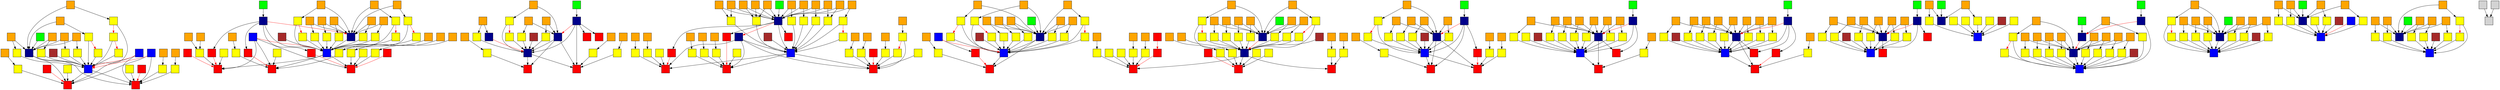 digraph G {
node[label="",shape=square,style=filled]
"RA062HUn_Z" [fillcolor=orange,URL="http://purl.org/np/RA062HUn_Zu1nVB61cxpeesJ4DyUCVIK9HEgS5BJVkE-Y"]
"RA2kBfTdI1" [fillcolor=orange,URL="http://purl.org/np/RA2kBfTdI1zfinySdO_KecrMqS5x3kr5n87r5inNba_Bo"]
"RA913Qgx4U" [fillcolor=orange,URL="http://purl.org/np/RA913Qgx4UShjz9upA4IAsbYCkLhSxQ0vaV1figRNXkH8"]
"RAaPvL2hjB" [fillcolor=orange,URL="http://purl.org/np/RAaPvL2hjBzAerIZPVV7afEBD2y2G0BZLiz9dbdl45ouo"]
"RACtA1UuaR" [fillcolor=orange,URL="http://purl.org/np/RACtA1UuaRdfJtT3kpvDXDKE9FsHlAGW7SlQ5g1VUt2c4"]
"RACweRIgGm" [fillcolor=orange,URL="http://purl.org/np/RACweRIgGmEvbyNLBHzPeko402hlFC36CHJQ7zoxVEPUA"]
"RAcYNDJKPF" [fillcolor=orange,URL="http://purl.org/np/RAcYNDJKPFqtoBIiEcdg8yShvLzqV-vSxU7-npALtkJZg"]
"RAD2d2pLO6" [fillcolor=orange,URL="http://purl.org/np/RAD2d2pLO6hCu7pWsODSNHNxYGjKkyFJUlN1reDPn8G-0"]
"RAE0JHQsWa" [fillcolor=orange,URL="http://purl.org/np/RAE0JHQsWaRPf1k2zYHFm6saeiu2fZSfCSoWiMyuLPvw0"]
"RAfLGVuw7z" [fillcolor=orange,URL="http://purl.org/np/RAfLGVuw7zXtYR2QndL2aZnfjZ1voMCCrowD0LdWWgOIA"]
"RAFUOj4M9Q" [fillcolor=orange,URL="http://purl.org/np/RAFUOj4M9QAFD3Gf36uw_TDoIyG98ryT07P_pa-_MZ72w"]
"RAGupRPJQI" [fillcolor=orange,URL="http://purl.org/np/RAGupRPJQIZvgjzFBtHWFhZJYZeXotk7jrrUZeyDhoKB8"]
"RAH8v3PKwn" [fillcolor=orange,URL="http://purl.org/np/RAH8v3PKwnXbMjc1g0FMnRYKylKtiEEKgR-3zrnj2pDS8"]
"RAhaeiRX0A" [fillcolor=orange,URL="http://purl.org/np/RAhaeiRX0Aei9lMiAt1fpTgDxBh1HyNa9T2JdkTKk0RzQ"]
"RAhOoiILMw" [fillcolor=orange,URL="http://purl.org/np/RAhOoiILMw1nbwX3H6m6Bz6IjnjKLn9JeP0L_-z9vZPw0"]
"RAjfSw5vji" [fillcolor=orange,URL="http://purl.org/np/RAjfSw5vjiiUn-k0gd9okIKIKud_vhGRLl6frT0JYWKBU"]
"RAjU4uymXs" [fillcolor=orange,URL="http://purl.org/np/RAjU4uymXsmeO7_MUvmhmM_qnUQqdSvS1asKhGn0CpU1k"]
"RAkz3162Z4" [fillcolor=orange,URL="http://purl.org/np/RAkz3162Z4w0cRK6uQREUzdU3H6SKjtR7LKA0D-vRDKlw"]
"RALGIIKvWi" [fillcolor=orange,URL="http://purl.org/np/RALGIIKvWi-5iWhzWafeDsmUndSVJ8pdf6luPtwSiou8Q"]
"RAmetIqwEV" [fillcolor=orange,URL="http://purl.org/np/RAmetIqwEVyFNt6h6CAR9ecEDT6ju4dg2YWIuEs37i7E4"]
"RAMpzb1Ec_" [fillcolor=orange,URL="http://purl.org/np/RAMpzb1Ec_HZZrVbr4RZAOemRxq80XUb8uZ00pDZ4R0uw"]
"RANmHoSCPE" [fillcolor=orange,URL="http://purl.org/np/RANmHoSCPExJaux1NMHu8bVhZzAducyyR4dTtHJSbv2SE"]
"RAOGswI1P_" [fillcolor=orange,URL="http://purl.org/np/RAOGswI1P_xI18zJy8BEeqzfJAj9IRrKN_9DkS8asc90g"]
"RAoqiduQlZ" [fillcolor=orange,URL="http://purl.org/np/RAoqiduQlZfzvdyESwhFCRyZUNFA5b7kHkjV6tqSHbwrc"]
"RAO-_RZJrs" [fillcolor=orange,URL="http://purl.org/np/RAO-_RZJrs22GR-5L7FLJVaBBIUIDCul8zFzQsXddvHBE"]
"RApJwqSdEJ" [fillcolor=orange,URL="http://purl.org/np/RApJwqSdEJ2NCD9v2G9kOkdRxBzM-Aw1u6MZAoeGAtBAk"]
"RAPTktNJpm" [fillcolor=orange,URL="http://purl.org/np/RAPTktNJpm0JblZpJsn0BUPbHeGV58k6sGQfuJUluyp04"]
"RAQImRBJTp" [fillcolor=orange,URL="http://purl.org/np/RAQImRBJTpV_MmzEvzJQjBnMH4gO78ss8mP8UEHXj72BU"]
"RAtBvXr7_q" [fillcolor=orange,URL="http://purl.org/np/RAtBvXr7_qxO0dwA5Nq2hwWVCG7fJz1oI-dB7ssjzZ570"]
"RATka2stDV" [fillcolor=orange,URL="http://purl.org/np/RATka2stDVfq6OTrm5zocL9eZUPETavRe6XhoVh3_Hx0I"]
"RAVfl0p-An" [fillcolor=orange,URL="http://purl.org/np/RAVfl0p-An2P-B-98rLtAmhVKafpT8S9W2GnF4IMrXPA8"]
"RAwsSVnefE" [fillcolor=orange,URL="http://purl.org/np/RAwsSVnefEYwpilUTTMTDgO-3QYYylNBBUdE249_SzYis"]
"RAxrrwY-FE" [fillcolor=orange,URL="http://purl.org/np/RAxrrwY-FEIMbEiJRhCuq0_PLGsleJBKvw5GIHQysg6xU"]
"RAyltU3D2Z" [fillcolor=orange,URL="http://purl.org/np/RAyltU3D2Z571K86qce2j1neDLsp6HeDAhWyPmDuNDvEc"]
"RA6LSiMXEH" [fillcolor=yellow,URL="http://purl.org/np/RA6LSiMXEHG5IZyC29dfh8tBptanSlWFx_H6KznPXEXu8"]
"RA6TdnIX5e" [fillcolor=yellow,URL="http://purl.org/np/RA6TdnIX5ekZdeoyBkgygIA2cJbzeT-w4tHjQYWnw8q_w"]
"RA8loVntlA" [fillcolor=yellow,URL="http://purl.org/np/RA8loVntlA3Gxd37VWCaimrbYrrnY7rvVmCTIyOW6cOhs"]
"RA8rAx7JSh" [fillcolor=yellow,URL="http://purl.org/np/RA8rAx7JShPL3nladCkzTx55J6YJVvpHTpqqwU_Hl3hnI"]
"RA9hTCB4z3" [fillcolor=yellow,URL="http://purl.org/np/RA9hTCB4z3sp_gHdbrfXBjR0eczmlcs2WVVMdS8FOQ1gc"]
"RA9wYHgRzN" [fillcolor=yellow,URL="http://purl.org/np/RA9wYHgRzNVnwFw_JiA5KOxN4T0vuyxT9_VrX-nlmcaIE"]
"RAaBjwfH3L" [fillcolor=yellow,URL="http://purl.org/np/RAaBjwfH3LBV9xMKxq7gqbpRxT83UV1SfTT0jVGc5WOzE"]
"RAbefCWp1C" [fillcolor=yellow,URL="http://purl.org/np/RAbefCWp1CItDV1WP3gCQOIbDpLSJ6eKHJUBgmsUtAbhE"]
"RAbG2CZoBs" [fillcolor=yellow,URL="http://purl.org/np/RAbG2CZoBsdl0uBFUKAhCTx-sxLIhi-ISbvi7B8Iw1J5I"]
"RADPRZhOfg" [fillcolor=yellow,URL="http://purl.org/np/RADPRZhOfgWlmq98SVMPekC0HlfZtphWID6hSulz-hOTM"]
"RAEazJoU_l" [fillcolor=yellow,URL="http://purl.org/np/RAEazJoU_loPjkRX8Q8p1Moe5pVJ5jSbfvcUD5KOeLppY"]
"RAEpaUK6FW" [fillcolor=yellow,URL="http://purl.org/np/RAEpaUK6FW1ftnu43ZSMCqxmaXw1YQET9fs8ULFyG-Ado"]
"RAFJQ8Eq4D" [fillcolor=yellow,URL="http://purl.org/np/RAFJQ8Eq4DgYcm1_xyl8utYvqZC3_UMlPhihpORlMIR4Q"]
"RAFKjvrsg7" [fillcolor=yellow,URL="http://purl.org/np/RAFKjvrsg7opJbOj4X07AthG8yBrQqntiqrbruEvFa5As"]
"RAfZJCwOjS" [fillcolor=yellow,URL="http://purl.org/np/RAfZJCwOjSX0NboXEekoEl2lO0trJh06DGsf0XsWwy2nU"]
"RAhjGhG-5A" [fillcolor=yellow,URL="http://purl.org/np/RAhjGhG-5AWUyWIp1B_CCxuw_jR_sLBYxGLQD6ELZFh2Y"]
"RAid00RR7F" [fillcolor=yellow,URL="http://purl.org/np/RAid00RR7FNGZqaK-7903Z3l-xU2gpyMNFbap58rqvOqM"]
"RAim7_fOnE" [fillcolor=yellow,URL="http://purl.org/np/RAim7_fOnEJPkHkYk9luWLaRXEZq8AlY4v3htRUfrCOB0"]
"RAJ8T3gHny" [fillcolor=yellow,URL="http://purl.org/np/RAJ8T3gHnyWOagapz0f0YbRlDqrVt9kjY1nHONQgzxn5o"]
"RAJQzOGKuP" [fillcolor=yellow,URL="http://purl.org/np/RAJQzOGKuP_oSLqSRzyPAYaQO-HWp1fD9MGzNGR-HcgTs"]
"RAK0ra75wJ" [fillcolor=yellow,URL="http://purl.org/np/RAK0ra75wJV1G5R-H_SnsJIhkA5h1eSfPerBFLbMsykIw"]
"RALAkTrka6" [fillcolor=yellow,URL="http://purl.org/np/RALAkTrka6ayoFYItkXH1Zzcovp7ky-JuMEFEDFInK4bI"]
"RAlz_CP0Xv" [fillcolor=yellow,URL="http://purl.org/np/RAlz_CP0XvjPlua24V0rNs6_8MeM9JN6rUdSpCQchhCCU"]
"RALzg7HM2D" [fillcolor=yellow,URL="http://purl.org/np/RALzg7HM2Da1ELrA-a7JSuE5Q_Zj-_51RhDcX71-YgQQs"]
"RAmPB9EE1n" [fillcolor=yellow,URL="http://purl.org/np/RAmPB9EE1nYHe_Bg3Ehso54AZ9SNE0d_08oL16oZ4wHuk"]
"RANtyaCb-F" [fillcolor=yellow,URL="http://purl.org/np/RANtyaCb-FRHjXEATBUbQLZ8qjMd_Z3MGLxtwRl1WIQo4"]
"RAO2sbZc46" [fillcolor=yellow,URL="http://purl.org/np/RAO2sbZc46vpwL0JpuIF-_WDJyUtOhAAMLnFiL6-6zxco"]
"RAOhIZlqbq" [fillcolor=yellow,URL="http://purl.org/np/RAOhIZlqbqMRIgsROJMnSPY8YgmuHZuoBuMuhBnxIViUQ"]
"RAQ_hTQ5xv" [fillcolor=yellow,URL="http://purl.org/np/RAQ_hTQ5xvy45wRj9v7wln67sBgxFC0eV6l60xglU0xmI"]
"RAQQkNipYM" [fillcolor=yellow,URL="http://purl.org/np/RAQQkNipYM14QGoyfpzqmVxbgJC9OG4OwQREahNcMcMYM"]
"RAQVUPAB16" [fillcolor=yellow,URL="http://purl.org/np/RAQVUPAB16ljoRh645Dh3uXO2O2SELsummvl_L3c8j35E"]
"RAr9U69tWx" [fillcolor=yellow,URL="http://purl.org/np/RAr9U69tWxxt9GvI67WYDhRVn4Wb7rDDVkq44DKNVwa7g"]
"RARdfiAA2G" [fillcolor=yellow,URL="http://purl.org/np/RARdfiAA2GpayI4fDJs7rMB6NE-1tLvcGiekHP2e-fYmE"]
"RAS0xcQdOn" [fillcolor=yellow,URL="http://purl.org/np/RAS0xcQdOnTh_bIn7JhwJUm6NikkjRIBq_ihdnzhc5sm4"]
"RAsEBaJjHL" [fillcolor=yellow,URL="http://purl.org/np/RAsEBaJjHLUED3rIPfNwwFz2G0C2AmmbWdqGCeGEKv1Ec"]
"RAtmzgWeJY" [fillcolor=yellow,URL="http://purl.org/np/RAtmzgWeJYQVg0R6I_gKJEF8hZC2EIjs6e06t0-ZP2PZU"]
"RA-uxUPtTz" [fillcolor=yellow,URL="http://purl.org/np/RA-uxUPtTz71KNQ4cwmoj7eGnv9HgVdVifbi_mIfZfcAY"]
"RAVFDJ6wFH" [fillcolor=yellow,URL="http://purl.org/np/RAVFDJ6wFHKZDW3EDZREo9S5tltUwto24N8RiZ15w1_ug"]
"RAW3MEmCUW" [fillcolor=yellow,URL="http://purl.org/np/RAW3MEmCUW0QJ0oXJsJjqn2kxv8tPsNfI7_yuo7rSdtCU"]
"RAwnHtSSq-" [fillcolor=yellow,URL="http://purl.org/np/RAwnHtSSq-vTn3IKdb0YsiBTgcDKF3lzA1r7mgVUt9T20"]
"RAXop_iEgb" [fillcolor=yellow,URL="http://purl.org/np/RAXop_iEgb_Up5yNnckKza_rVpbtjnf7cCLlaiiOCgVSE"]
"RAxVJX5C1K" [fillcolor=yellow,URL="http://purl.org/np/RAxVJX5C1Khk0a28SUKS_3hymWai9E7ztVYOgVeE9Bn24"]
"RAyepTH--N" [fillcolor=yellow,URL="http://purl.org/np/RAyepTH--NvwKSlgVQHY6XKK21NtNJKX7tl89q2s05Vr4"]
"RAYkahuEzd" [fillcolor=yellow,URL="http://purl.org/np/RAYkahuEzda0r6hSTAkAG1zRAZJC1IwlROY0aRHtieOeo"]
"RAyq7Qv8FE" [fillcolor=yellow,URL="http://purl.org/np/RAyq7Qv8FEXDsvSxe6vcsD3ZOfk3Xqile43Wffq1RJwU8"]
"RAYsifm2gU" [fillcolor=yellow,URL="http://purl.org/np/RAYsifm2gU8XlSo551nBUpdJ4gAvvFFkwcNz60pd54qz8"]
"RAFKjvrsg7" ->"RAbefCWp1C" [color = red]
"RA5Txa3acY" [fillcolor=red,URL="http://purl.org/np/RA5Txa3acYP9_MUWEw7s7wenDTB1QXNMB7UehJW-2E-_8"]
"RA6snbuih8" [fillcolor=red,URL="http://purl.org/np/RA6snbuih8c4A_1jDlDPtYXKBcO5KE5jdoQUtu3V2xPY4"]
"RA9pwySo43" [fillcolor=red,URL="http://purl.org/np/RA9pwySo43TIfbvPuhK4ZuisvMsDvZ6TeR5N6MNKft8Nw"]
"RA9UaQM3wV" [fillcolor=red,URL="http://purl.org/np/RA9UaQM3wVa9xRAmL9CWEXyhDbcgvHlPoGTw4pnKaHYL8"]
"RAaEkIiJLm" [fillcolor=red,URL="http://purl.org/np/RAaEkIiJLmBJP5kK3JdYjseCRqwutYbdnI8Q3VbzrK9VA"]
"RAaOAF90U6" [fillcolor=red,URL="http://purl.org/np/RAaOAF90U6YxAvnchfj0dRtT5HRz320Pz202aGap-VfuI"]
"RAcPa1aO8k" [fillcolor=red,URL="http://purl.org/np/RAcPa1aO8kAt8QYwjQoJq-PIzYvo0jCzYrAiOX_XOyk1w"]
"RACS5sSm45" [fillcolor=red,URL="http://purl.org/np/RACS5sSm45MGbuJrztnPrpdu1AuLiKxDni-6JcKzN5ZtM"]
"RAEpHUXRKt" [fillcolor=red,URL="http://purl.org/np/RAEpHUXRKtaLE3Z24sgIUdaxwTBsK2bjshyq9yF00145Y"]
"RAFH8AVn-w" [fillcolor=red,URL="http://purl.org/np/RAFH8AVn-wnTcSGxvPZ1Uiy_AtOhINlynnAxxiCdcTVWU"]
"RAFQovt9yQ" [fillcolor=red,URL="http://purl.org/np/RAFQovt9yQD7nZ2tdZ9_Uhpb7CsfT3k64pK7dh63xd-50"]
"RAhnnsMWVM" [fillcolor=red,URL="http://purl.org/np/RAhnnsMWVM8M29NixCJfVDLWzRzwwCPnUD7LI2kxT-FME"]
"RAIwMZ0StX" [fillcolor=red,URL="http://purl.org/np/RAIwMZ0StXU9DCY1WGoJMwD2NAc30mijCb0FML8TXIB0Y"]
"RAjD4-Q2kO" [fillcolor=red,URL="http://purl.org/np/RAjD4-Q2kO_cIUE52rde2uWbV3RtuCR90geXW90il2YX4"]
"RA-jkb7qPN" [fillcolor=red,URL="http://purl.org/np/RA-jkb7qPNTSOe_EXltW_rlQWQ9x3_Y1KOzW6J_bbPz4U"]
"RAkCjYmMU3" [fillcolor=red,URL="http://purl.org/np/RAkCjYmMU3obIrC4IpwUw84JW1ymd312yz0N0g-R9yes0"]
"RAlfRfPak2" [fillcolor=red,URL="http://purl.org/np/RAlfRfPak2jsyyVy4knjOmxQSYtociP8Cc0O7gemMtqQY"]
"RAlKYv_sE8" [fillcolor=red,URL="http://purl.org/np/RAlKYv_sE8qwiSqsRdcr7KrkU1bsqlqiFmhDPtPBwpLrM"]
"RAlm6vh2zp" [fillcolor=red,URL="http://purl.org/np/RAlm6vh2zpFLg189qrDYPtppkL790Pqaw-q2KUhyfJtRY"]
"RANAxL2OxG" [fillcolor=red,URL="http://purl.org/np/RANAxL2OxGmP9VAN6cUi_0KEK0rJb9bPn4l1A5HquXKrI"]
"RANjcIDg1V" [fillcolor=red,URL="http://purl.org/np/RANjcIDg1VkGWDSqxkFyVn__2UEbR-V7y8lqtV4rxcLJk"]
"RAodU4AmRj" [fillcolor=red,URL="http://purl.org/np/RAodU4AmRjfzyjwtJK3luO0iyRJJPUBjkijKWdlMHvack"]
"RAOxICL4UL" [fillcolor=red,URL="http://purl.org/np/RAOxICL4ULhzr5mxC9cyzStCBtpoETQGin6Vr-Ns7JNtA"]
"RAPVWYH0x-" [fillcolor=red,URL="http://purl.org/np/RAPVWYH0x-xyDa9PfBcGUFly3m1FNEO43KG9s0uH-y6yo"]
"RAtsHwzNs3" [fillcolor=red,URL="http://purl.org/np/RAtsHwzNs36rGrLnoSbGrPD351Qw033Acoe4zmdXhsYlM"]
"RAuLZtfsHn" [fillcolor=red,URL="http://purl.org/np/RAuLZtfsHn3NGe0Md8lLNvYmBseEtW9v1rVUVfJCpJYUE"]
"RA_uqYtoBE" [fillcolor=red,URL="http://purl.org/np/RA_uqYtoBEELzYKz7H3Yqp9L_sHdU-kgL8R5EqmBsTVzE"]
"RAUxfk7XeL" [fillcolor=red,URL="http://purl.org/np/RAUxfk7XeLxn-2hiX3xWSlE5LXgkNW0MIFBGe2h3Bb3pM"]
"RAvOAyEg-J" [fillcolor=red,URL="http://purl.org/np/RAvOAyEg-J8ynmZNrkCgg5XqGuqRo-dXcGFvgDLxtY6ck"]
"RAXecDWH8g" [fillcolor=red,URL="http://purl.org/np/RAXecDWH8gZVp7FZRP1m_Fg6EXH_uoZGhKN9blfN9lrfI"]
"RAY2Gg01ff" [fillcolor=red,URL="http://purl.org/np/RAY2Gg01ffDVLprAakuMqpizAjksasRtTal_UsCf94LL8"]
"RAY3LaUoVt" [fillcolor=red,URL="http://purl.org/np/RAY3LaUoVtBLj9CN36wyyvTIjSMsACErVtEApnA12zjy0"]
"RAYXLV7qwf" [fillcolor=red,URL="http://purl.org/np/RAYXLV7qwfx03AGH7k5ZP6zeMj_vx2kj88z5UQ5OX3C90"]
"RAZVLqlkbw" [fillcolor=red,URL="http://purl.org/np/RAZVLqlkbwiX40n0GNxcxJany2Cw3oxMCrNuZtjBClryU"]
"RAFH8AVn-w" ->"RA9UaQM3wV" [color = red]
"RAI0VHKntb" ->"RA9UaQM3wV" [color = red]
"RA-jkb7qPN" ->"RACS5sSm45" [color = red]
"RAk28zkEDK" ->"RACS5sSm45" [color = red]
"RApfJ-Acff" ->"RAFQovt9yQ" [color = red]
"RAhnnsMWVM" ->"RAIwMZ0StX" [color = red]
"RAlfRfPak2" ->"RAjD4-Q2kO" [color = red]
"RAxLYvJ1Jr" ->"RANAxL2OxG" [color = red]
"RAwkXiTv7q" ->"RANjcIDg1V" [color = red]
"RAeag07Rc4" ->"RAodU4AmRj" [color = red]
"RA_uqYtoBE" ->"RAPVWYH0x-" [color = red]
"RA9pwySo43" ->"RAuLZtfsHn" [color = red]
"RAcPa1aO8k" ->"RAUxfk7XeL" [color = red]
"RA4BJq9pLs" ->"RAvOAyEg-J" [color = red]
"RAaOAF90U6" ->"RAXecDWH8g" [color = red]
"RANjcIDg1V" ->"RAY3LaUoVt" [color = red]
"RA2-eahzia" [fillcolor=green,URL="http://purl.org/np/RA2-eahziacyavza3T31DfPDeQJabPiSUR-nA9IAs2rJY"]
"RA8BLtUFY9" [fillcolor=green,URL="http://purl.org/np/RA8BLtUFY9NoS6sQdDptZ-_77GnW11EqY0PCBzmp-uQys"]
"RAEpiQfxUe" [fillcolor=green,URL="http://purl.org/np/RAEpiQfxUee5E5o4qL8qPFbrzPFPWQS59YcsANHsJtw6w"]
"RAgM9cY7OG" [fillcolor=green,URL="http://purl.org/np/RAgM9cY7OGMXgyPYL4Aimc9CKIsMVaxhHmZdAKD-AdMQA"]
"RAJY7wiISI" [fillcolor=green,URL="http://purl.org/np/RAJY7wiISIWV3ND9kRMQyzE5uyoq8GYd7rkZNL7NAdab8"]
"RAKNnwB9sU" [fillcolor=green,URL="http://purl.org/np/RAKNnwB9sUaOdqUz3vk6FvIY8ckt5NsEn3scZb0MLux00"]
"RAMNj6VHDq" [fillcolor=green,URL="http://purl.org/np/RAMNj6VHDqFRtvXZLgdQNQzrf52BWZhFPq0DtFt1C_PzY"]
"RAmSh6ro3w" [fillcolor=green,URL="http://purl.org/np/RAmSh6ro3wlCZDHVmBGqEBYfY-WkXR7W2FYcLhRuirYBE"]
"RAmwI--UvG" [fillcolor=green,URL="http://purl.org/np/RAmwI--UvGZeNOqgg8JO0i8wujBr7DPGOgB2zFkpN-zJI"]
"RArHWhbuGl" [fillcolor=green,URL="http://purl.org/np/RArHWhbuGlagtVcVZytxkFwWcsnPSeZYOpz5gnPINruME"]
"RAty4B0ZyO" [fillcolor=green,URL="http://purl.org/np/RAty4B0ZyO3gMW02Tbo41gZHmioDmot2hK_F51HKRTjkw"]
"RAWJbD5e0b" [fillcolor=green,URL="http://purl.org/np/RAWJbD5e0bP_cw7FsWpvDNyFgaa7mtTMgmJ-Sv0rfUOMQ"]
"RAXrzGYzSl" [fillcolor=green,URL="http://purl.org/np/RAXrzGYzSlSSohJfZeEy_tAe0WB3yEDr1_8rj00N7egtA"]
"RAYDQy2RDg" [fillcolor=green,URL="http://purl.org/np/RAYDQy2RDgmskhPV-B2-BLSBDN84G1ru-TJK_RwBHyQEw"]
"RAyt9RZbSc" [fillcolor=green,URL="http://purl.org/np/RAyt9RZbScNQ76A_3keOT9cS1sv5vk9jN1BbJ4b8FkUsg"]
"RAZRc30QS-" [fillcolor=green,URL="http://purl.org/np/RAZRc30QS-6ito2P4TPeWvn13hLC-U_vTuhS1FXTI1MbQ"]
"RA0JAnTeZk" [fillcolor=orange,URL="http://purl.org/np/RA0JAnTeZk7UH64wvt05e2rksQNdM7Lpbg3wX9bfZgtmc"]
"RA1lac797R" [fillcolor=orange,URL="http://purl.org/np/RA1lac797RgY6PwQMN55X5aLUTV9KB04vhRMmZ3JDsU9w"]
"RA3q8bDtZ3" [fillcolor=orange,URL="http://purl.org/np/RA3q8bDtZ3mHZRPPftGte0Y_r7ZEOy0NvM1tcJArDm20Y"]
"RA4DdeBZlu" [fillcolor=orange,URL="http://purl.org/np/RA4DdeBZluxqSTr_YT_LVYw4u3c-d5f3f2aMnscLvpB5k"]
"RA4H1CPJ7Y" [fillcolor=orange,URL="http://purl.org/np/RA4H1CPJ7YVgwiy9mu9_BTmBKu15gOyQJus8089NdORm0"]
"RA5ff2pPMe" [fillcolor=orange,URL="http://purl.org/np/RA5ff2pPMe05nBHBpv2dvCoB6wBnRkMyI6agJCAUW3p8U"]
"RA6iSsRzRD" [fillcolor=orange,URL="http://purl.org/np/RA6iSsRzRDasLnPEDR976ah7-G2Sg7rVbdkcu3pQnvbl4"]
"RA7R6kJu0Q" [fillcolor=orange,URL="http://purl.org/np/RA7R6kJu0QfsxJgF9KDaKDxAbuZz5NlJ9RSd1dpA_TUjw"]
"RA887FH8AZ" [fillcolor=orange,URL="http://purl.org/np/RA887FH8AZvYFLOVf8dhEMPpc8l6JP-q6yybkUg4VazCI"]
"RA8Bw8rc3L" [fillcolor=orange,URL="http://purl.org/np/RA8Bw8rc3LhRQnXdZss4BoOy8cglUqdcuiB3nKq8hptNE"]
"RA9PBnR9l3" [fillcolor=orange,URL="http://purl.org/np/RA9PBnR9l3KHr3rfm6TrDsf27LPS2TJEGRaTGqDOc_8bo"]
"RAA7OnnJAK" [fillcolor=orange,URL="http://purl.org/np/RAA7OnnJAKBafk4iYT3U2GQN1F0PbJ8IJfU4YtZ20f8JQ"]
"RAab3-nhUK" [fillcolor=orange,URL="http://purl.org/np/RAab3-nhUKQnW98PX3N4FAd0jBx5SI3QLV3yXyIM8Yi34"]
"RAAgR5ZKII" [fillcolor=orange,URL="http://purl.org/np/RAAgR5ZKIIvujTwNwwxr6-bsjF1GXk_W7Zx7qxEeLrOX0"]
"RAANP7AWgy" [fillcolor=orange,URL="http://purl.org/np/RAANP7AWgyZRaS2WgNcGDfp8-4bXv0blhKapMcUrrWvos"]
"RAAnt1YKH6" [fillcolor=orange,URL="http://purl.org/np/RAAnt1YKH6K7xFZeI_VIkeDQokxZM5mz0Or4y9Mz1o97k"]
"RAaqV5eehX" [fillcolor=orange,URL="http://purl.org/np/RAaqV5eehX-wlnotoT6iyGt-B3Dx1HFO5W3lTLLDGISR0"]
"RAAvxdOwZm" [fillcolor=orange,URL="http://purl.org/np/RAAvxdOwZmP5RB7BlUsIC6CqXDNhSiIP0r4RhJP8WHMVM"]
"RA_B9Iu_OY" [fillcolor=orange,URL="http://purl.org/np/RA_B9Iu_OYMKCwRNFGwQy2ZTe5iKd4XmkgJS5HzELtEZo"]
"RABqs0voTp" [fillcolor=orange,URL="http://purl.org/np/RABqs0voTpZjcSTTtyS6WIi3Fd4Za6uQmvBE0_w7wNWY4"]
"RAbTgl4Va4" [fillcolor=orange,URL="http://purl.org/np/RAbTgl4Va4--Qf760bdcdtRz6sHysMsAE0v7dStDhDB-w"]
"RABtyhat8e" [fillcolor=orange,URL="http://purl.org/np/RABtyhat8eNcz29hr3caN886bzaFbxtYB7xy74b5-m7v8"]
"RAbYGDE27f" [fillcolor=orange,URL="http://purl.org/np/RAbYGDE27fjI5qTckXklj4g0ym4PnZGulmF2jN0MNt4m8"]
"RAcDpBj5DU" [fillcolor=orange,URL="http://purl.org/np/RAcDpBj5DUhnxJLbyFPbm3YBy0wJ-dGh3-a_HcXdWtTcU"]
"RACF2Yg9lC" [fillcolor=orange,URL="http://purl.org/np/RACF2Yg9lCvNwjlcbkyOMizAkU2t1X1K6NsfYbpbQk7Xo"]
"RAD4XQS1DX" [fillcolor=orange,URL="http://purl.org/np/RAD4XQS1DXALtJcPHNkn7y9M3DFjZuc4UWAnfdjgtUxSc"]
"RADrUsLdKi" [fillcolor=orange,URL="http://purl.org/np/RADrUsLdKijDGJNvINN2mXqWAYysGkWScFnfyMrHCyvE8"]
"RADxNE4Lbi" [fillcolor=orange,URL="http://purl.org/np/RADxNE4LbidQZRy0knJM-8RuuinMXaYyDw8g5FQPKl284"]
"RADZUYUDV0" [fillcolor=orange,URL="http://purl.org/np/RADZUYUDV0nG8JttvApmKf_lqbxruHmRWBsO4WuFPRfjQ"]
"RAeQXBCLaN" [fillcolor=orange,URL="http://purl.org/np/RAeQXBCLaNCea4WYJaQ_XlKoWFOGgM50zqjMjCuH6zmZM"]
"RAf9h_bi6H" [fillcolor=orange,URL="http://purl.org/np/RAf9h_bi6HB0UtUF7JMgt3fy_hTRzDK_OfOlDmTfjrBLM"]
"RAFCPGyWsP" [fillcolor=orange,URL="http://purl.org/np/RAFCPGyWsPcZarXDn5Dg9IMu-7BQskfH3wtAFqhakJoNA"]
"RAFi6DZ3Qo" [fillcolor=orange,URL="http://purl.org/np/RAFi6DZ3QoJaRI-Pyn1k1PTMWk7o6f-9XDdZveVg-Aomw"]
"RAfWeu4D4v" [fillcolor=orange,URL="http://purl.org/np/RAfWeu4D4vQEXWE-vEMY1QdeZrPyfLpDQxzdDPQSqyjwA"]
"RAGG3BYvzA" [fillcolor=orange,URL="http://purl.org/np/RAGG3BYvzA9wR4jmmeAmE15zQ9KBLNGPmIIPpWh_nCi5M"]
"RAg-nSvQQV" [fillcolor=orange,URL="http://purl.org/np/RAg-nSvQQV9VXjMouhB_xSjeEEdnYstZH1ebFOdR9zVEU"]
"RAgtFSptHE" [fillcolor=orange,URL="http://purl.org/np/RAgtFSptHE2etPKoMZOzJ9pzSPmUOGFj_KTBAtTCGEWA0"]
"RAgUHK4iSX" [fillcolor=orange,URL="http://purl.org/np/RAgUHK4iSXUnhf-DC6ucahOiUh4YW589FTM54XPmciqzU"]
"RAhlnTORaj" [fillcolor=orange,URL="http://purl.org/np/RAhlnTORajqOxkpAoQPPTHGtJBiPcTVUepkIMUZwF9-k0"]
"RAHmvzdl-8" [fillcolor=orange,URL="http://purl.org/np/RAHmvzdl-80jtSyn18OgVBbeUc07anF7K93Gde6SxbIZw"]
"RAhMzR9PZc" [fillcolor=orange,URL="http://purl.org/np/RAhMzR9PZchCbjSdl_eUqVmuCWhXH_ePc3yF5M6xo8LrE"]
"RAhZVakW24" [fillcolor=orange,URL="http://purl.org/np/RAhZVakW246qGSP9_ITnfok0SmI6LIh-YZlxbJU0j5byc"]
"RAi0i2aC9a" [fillcolor=orange,URL="http://purl.org/np/RAi0i2aC9aBOfHFUedbfP8QbbgtYJF_A9E3P2KnZ8MU14"]
"RAiEgjKxYh" [fillcolor=orange,URL="http://purl.org/np/RAiEgjKxYheYtjypHZgZlicxQQBLbeu9vDlgkepMeNyaQ"]
"RAiSvT9Iy4" [fillcolor=orange,URL="http://purl.org/np/RAiSvT9Iy4-poxt0VEtNBO_uhHBDiLohEIMuHrMPab9r0"]
"RAIZdSg0rt" [fillcolor=orange,URL="http://purl.org/np/RAIZdSg0rtI4P2hn7_U-Brzgtnjlh4f5TE_BhpTNsku78"]
"RAjz0nKHGx" [fillcolor=orange,URL="http://purl.org/np/RAjz0nKHGxFbENgB2BN7AylkOKnwdVgxYIu2KX_8NMZN4"]
"RAKhQUaLzA" [fillcolor=orange,URL="http://purl.org/np/RAKhQUaLzA2G6zpdDGqBkbxwegjl6Ak28DO_0ZlT6G4Bc"]
"RAkq_B2KCh" [fillcolor=orange,URL="http://purl.org/np/RAkq_B2KChGQpP1dn-aVf0dNmBcoSZi291HE8caQPbcAU"]
"RAl2f2FKNU" [fillcolor=orange,URL="http://purl.org/np/RAl2f2FKNUC_iHDx793eYmLxUVHVnBYWdtgHiYuamA6Jw"]
"RA-_lHIZGR" [fillcolor=orange,URL="http://purl.org/np/RA-_lHIZGRE1JVTzCK0XKZ3OR7vV9GdFCsmBIyfX4kkjg"]
"RAM4miJDGb" [fillcolor=orange,URL="http://purl.org/np/RAM4miJDGbzr0w1VV-8_rgks8JGr9g5yaDN3HoYo2H9T0"]
"RAMeG2Rwn3" [fillcolor=orange,URL="http://purl.org/np/RAMeG2Rwn3zkcJLU53VbKwSCLxQL8Ss7CV81vs6TkKLek"]
"RAMJ69Peyx" [fillcolor=orange,URL="http://purl.org/np/RAMJ69Peyx9r4lGvkvryD3I7rMP8Yb6FuCjyVg-ZfBV0c"]
"RAmrKttaMp" [fillcolor=orange,URL="http://purl.org/np/RAmrKttaMpkP7K9xhynhlbmZdWBCxf2IoN02myvGTeMPI"]
"RAm_WJgZmu" [fillcolor=orange,URL="http://purl.org/np/RAm_WJgZmurPqAXA5KYf-uoH9mTrkLaNxpUs0gJ0DL7dM"]
"RANegR5t3V" [fillcolor=orange,URL="http://purl.org/np/RANegR5t3VApsZ7sEkQdrNyv1TEYIFQds9XXI1uarfmN8"]
"RA-NHiWeD_" [fillcolor=orange,URL="http://purl.org/np/RA-NHiWeD_b9EyigeFtA2Am2z4BbtTJNS-wYkoB-qf0-k"]
"RAOiDCcI5c" [fillcolor=orange,URL="http://purl.org/np/RAOiDCcI5c4RXamzaP9TNY8XM7L-7UQ7shm79KrlDgnH8"]
"RAORqcMHEw" [fillcolor=orange,URL="http://purl.org/np/RAORqcMHEwaiqXp14QWgjS8iWP98rUtRGbrm7414ya1xI"]
"RAOuun9B68" [fillcolor=orange,URL="http://purl.org/np/RAOuun9B68sM1VMlYrq6Bxt9_9Z1Zq_O56x5CvDtNqesA"]
"RAowIHvE_c" [fillcolor=orange,URL="http://purl.org/np/RAowIHvE_cMb3B7VRR_HIP9sM5lnlRGiQDmKqL1cxFAyc"]
"RAP8dkcFlS" [fillcolor=orange,URL="http://purl.org/np/RAP8dkcFlSSR8bN0PosCy5ecB6FSaxUuPDGP_xV_celdM"]
"RAPjdJK_mK" [fillcolor=orange,URL="http://purl.org/np/RAPjdJK_mKmROq-jNyi2zby1brrxZ8AomWT8XjTKO6F5I"]
"RAPpZIuYb4" [fillcolor=orange,URL="http://purl.org/np/RAPpZIuYb4Q3jRp8OBSB83dltFyaiiayTylHWc4cEuRIQ"]
"RA-pqz7azy" [fillcolor=orange,URL="http://purl.org/np/RA-pqz7azyMGoXCqzIkUz6p7Jz5U3fM1R0AJzDVFr5nDw"]
"RAPRtkUm8o" [fillcolor=orange,URL="http://purl.org/np/RAPRtkUm8oKYy-74SAHFIlAPS1E-Xu7GcbvH4g9_qfu_U"]
"RAqgqHBjme" [fillcolor=orange,URL="http://purl.org/np/RAqgqHBjme9yoiXu7-krrW1uHmS771JjNDQ0K8f1ky7D8"]
"RAqoSsRsf1" [fillcolor=orange,URL="http://purl.org/np/RAqoSsRsf1BJdGcfWJ9FN8kdqashnUKUw_i-YsB-Lk8Cc"]
"RAR22eLK9P" [fillcolor=orange,URL="http://purl.org/np/RAR22eLK9Pv5jaxUSzU-nA8t6G5dB3aXjml_5nK0En9_E"]
"RArEg5-yvM" [fillcolor=orange,URL="http://purl.org/np/RArEg5-yvMkqyrL1cN55xqhNeydgHqGrJx7sPjCYZ6it8"]
"RAri5k4yNv" [fillcolor=orange,URL="http://purl.org/np/RAri5k4yNvkDGx76pet5y4cJFIaRnM8Cb_wYtRtocicwo"]
"RARtxlJhp3" [fillcolor=orange,URL="http://purl.org/np/RARtxlJhp3qLVoBaak3mg9qjBnmva_R1KlFr5U159B-hI"]
"RASFlduD10" [fillcolor=orange,URL="http://purl.org/np/RASFlduD100bhC4KByOBSOTPVrTL6J0F8JcLm6InPWBAY"]
"RASKSJs2Ti" [fillcolor=orange,URL="http://purl.org/np/RASKSJs2TiPqG9JErQ7ixKI6tEhXGYPElzWYN7xtQSiog"]
"RASmvEd9Pl" [fillcolor=orange,URL="http://purl.org/np/RASmvEd9Pl6MZbWR0U4_zEvApfg_qjH9JEHoLP4EBrF0o"]
"RAsxLZMQsm" [fillcolor=orange,URL="http://purl.org/np/RAsxLZMQsm2YlKk8ju48BCvxGbPLmVH8NMXNUAtuYZG0w"]
"RAt0mkGH-I" [fillcolor=orange,URL="http://purl.org/np/RAt0mkGH-IfogzEZ-KlBw6TwI2aI68zkrbYhxphxyddLk"]
"RAT7nWZzE2" [fillcolor=orange,URL="http://purl.org/np/RAT7nWZzE2VBifWc5NlTKViZnPMVT_Zk0NVHjJpOnAkhc"]
"RAtIBRI3SD" [fillcolor=orange,URL="http://purl.org/np/RAtIBRI3SDy_TT7ySUdebUFyTJl1HsvL1T4WIfl9Y1o0c"]
"RAU8B7coDD" [fillcolor=orange,URL="http://purl.org/np/RAU8B7coDDNZyKeEzYNteHriHv5RIFmHJNfRHjvUFK6l0"]
"RA_Uo-dmuw" [fillcolor=orange,URL="http://purl.org/np/RA_Uo-dmuwdyOE2SEt8bqDdJz79-kcTNBduWR8ij_N_6s"]
"RAUpqCP66I" [fillcolor=orange,URL="http://purl.org/np/RAUpqCP66IyZ3v7DFjv4mhZvkot0WsrCoq6eM6yg5MuHU"]
"RAuVcjQVmw" [fillcolor=orange,URL="http://purl.org/np/RAuVcjQVmwsMGTmV9NkVDwemOvwdm0EGCTSsOfM1slCrY"]
"RAvlmgxW5s" [fillcolor=orange,URL="http://purl.org/np/RAvlmgxW5sG45tm0M6_MQK7jtDXCQhxCyPzdyJxmQhv14"]
"RAWE3WS8fQ" [fillcolor=orange,URL="http://purl.org/np/RAWE3WS8fQA0SeVEMbkLtWsJGAXnxxmjFvABHqHBPo20E"]
"RAwEg9QegJ" [fillcolor=orange,URL="http://purl.org/np/RAwEg9QegJ8Yg9MWhsPX-jFv0LCOAXj9B4Cn9l0ZvuPEk"]
"RAwo__Cy7l" [fillcolor=orange,URL="http://purl.org/np/RAwo__Cy7l_6W-VKRhRM1MKk7-Jr_XWlu7z8sXROqeR68"]
"RAWqxXbzHZ" [fillcolor=orange,URL="http://purl.org/np/RAWqxXbzHZHj9cs_IiNzC9OYVw1LHPOPIdiNYgLeHPHcI"]
"RAwurL5Jmc" [fillcolor=orange,URL="http://purl.org/np/RAwurL5JmcIZBiENsexp_zDDH8NGhI7k7fQj2yN80V5So"]
"RAXe7dhCnH" [fillcolor=orange,URL="http://purl.org/np/RAXe7dhCnHCyL93kLF6gvSu1qUeeIGqggCxp8hvjv9zXw"]
"RAXI_nW8Zl" [fillcolor=orange,URL="http://purl.org/np/RAXI_nW8Zlmww61UVHj6ElDn2-eKE9qmSVIjvT6oFFJ2k"]
"RAxkzPSjaG" [fillcolor=orange,URL="http://purl.org/np/RAxkzPSjaGdzDxaeEuJWK2F4Vfde9gnyq6FK2XMFDwgiA"]
"RAxPQEgz3B" [fillcolor=orange,URL="http://purl.org/np/RAxPQEgz3BnRajONd3dauM3dRrm7WteJrA9kGbQ2kbXiY"]
"RAxUdYEQal" [fillcolor=orange,URL="http://purl.org/np/RAxUdYEQaliw9EsEnvRAIVSl1FmPO7y_78bw7wJio_FFA"]
"RAz3TCPhy_" [fillcolor=orange,URL="http://purl.org/np/RAz3TCPhy_mhUtC_rB92rVXbgIeR_YajTkNb7KVQD1Ny4"]
"RAziisg_S3" [fillcolor=orange,URL="http://purl.org/np/RAziisg_S35MBOxKYXcy23mVXs6zqWtcAuw7r9Omd1SII"]
"RAzMChyn_c" [fillcolor=orange,URL="http://purl.org/np/RAzMChyn_cvJfsDbvlZFtNk2vALGT31jyQ5fg-XX3vJ-s"]
"RAzuI8cdzL" [fillcolor=orange,URL="http://purl.org/np/RAzuI8cdzL_4T-hy0evC4PY84kYUXo-VN9e6RvdB2GKgY"]
"RAZV7VdWWB" [fillcolor=orange,URL="http://purl.org/np/RAZV7VdWWBjFEIpmzqUudlg46zzipKCJNpfkJXhEKdaIU"]
"RA0Ak_exio" [fillcolor=yellow,URL="http://purl.org/np/RA0Ak_exioAtnRt7pfhc3qUE7CwgEdHMt89Frp7LWxdb4"]
"RA0AMmdDvY" [fillcolor=yellow,URL="http://purl.org/np/RA0AMmdDvY5MpFV1JIroq2akgWPYgSfyKLxpjoHn1Oaro"]
"RA0LO7yFU6" [fillcolor=yellow,URL="http://purl.org/np/RA0LO7yFU6d4M6FEzjw-r0Gyuu92B8giyMMKDP-qbvE1c"]
"RA157Nzn31" [fillcolor=yellow,URL="http://purl.org/np/RA157Nzn31vVtHtrMQgOXML5iyDjjlp3kkp9yVIKU8buw"]
"RA23b3K08e" [fillcolor=yellow,URL="http://purl.org/np/RA23b3K08ecv45XZJbWHvNfv6e-8w_48X7VW5q7LUyyms"]
"RA38HSbTw9" [fillcolor=yellow,URL="http://purl.org/np/RA38HSbTw9IinK2q_4lp3aDhh-Jw7fASYLE-Vq3NrD--0"]
"RA3bgMLuZr" [fillcolor=yellow,URL="http://purl.org/np/RA3bgMLuZraOIlR0MkZATsU_eFtfym5V3kPkGqzXrWykg"]
"RA3d1wNhyQ" [fillcolor=yellow,URL="http://purl.org/np/RA3d1wNhyQRILFaCc4WVBXd12ne3pJ-a9NHSGDWiScLJk"]
"RA4ecYBb3W" [fillcolor=yellow,URL="http://purl.org/np/RA4ecYBb3WaYOd-9zB3ZsSSYAR9AvoeN6VC9HfIQfrprs"]
"RA4zu3y98z" [fillcolor=yellow,URL="http://purl.org/np/RA4zu3y98zRapBDzYOuBf--RkJCAgnQA393Pb_IHawWBI"]
"RA5FlrUsfD" [fillcolor=yellow,URL="http://purl.org/np/RA5FlrUsfDenGL9K_VknFw04YrFaoIisEb1ZdHDmX6GtE"]
"RA6gx8VCH_" [fillcolor=yellow,URL="http://purl.org/np/RA6gx8VCH_HFRNWV3Vuf1gxmjoECFUqYVgJ3aVapFfHls"]
"RA6lxb-WY_" [fillcolor=yellow,URL="http://purl.org/np/RA6lxb-WY_kXYi0NAxIIus4uO_A8QUKfwbIImynkyhwvA"]
"RA6RJQ5m-n" [fillcolor=yellow,URL="http://purl.org/np/RA6RJQ5m-nPsy7TccqDC0yc4OvmQRZmW4_i3gen4R9M6s"]
"RA7e61cJDt" [fillcolor=yellow,URL="http://purl.org/np/RA7e61cJDtKZCRpIrygSht_h8hp7kte2CdM1OtMiQzyBc"]
"RA7k6cVTww" [fillcolor=yellow,URL="http://purl.org/np/RA7k6cVTww-PUNrhFom4tp379xF9R4bB7O68igHo-4E1E"]
"RA9B6Vj6uE" [fillcolor=yellow,URL="http://purl.org/np/RA9B6Vj6uE6O9Uwjv5SLtxoA6CBCZONJgJ2LJUFhVHbDs"]
"RA9jFuc0wO" [fillcolor=yellow,URL="http://purl.org/np/RA9jFuc0wOvjd8Tis5w09VDMnwWwGQaUoqqDV2665acHI"]
"RA9KmNH-j6" [fillcolor=yellow,URL="http://purl.org/np/RA9KmNH-j6YINX5zo0Q-ykj8SfyW0c7HA-IK5qHxuf2gk"]
"RA9liKqSCn" [fillcolor=yellow,URL="http://purl.org/np/RA9liKqSCnL2E1qLfjr0tgw3LYQVjEhns5Noxpmb23nv0"]
"RA9RcAQhZ9" [fillcolor=yellow,URL="http://purl.org/np/RA9RcAQhZ9tZvErcz-xEsptVcUx84CnXC1hvEUsp2N2vs"]
"RAa0IEe29L" [fillcolor=yellow,URL="http://purl.org/np/RAa0IEe29Lp_w4oGM-JZgP5AAgF1xcLx-aWkvwi5Sg9XM"]
"RAaFeW4Bj3" [fillcolor=yellow,URL="http://purl.org/np/RAaFeW4Bj3Y7DpKTdi8d3XZVF-8rZJS2v7St62NEdOumg"]
"RABtdOLT-l" [fillcolor=yellow,URL="http://purl.org/np/RABtdOLT-l2EkmYbzD5OX_FxVYjB0UHMyvUFcMN218E-A"]
"RACefo-6H6" [fillcolor=yellow,URL="http://purl.org/np/RACefo-6H6Mu2grt1xMgw-_23yzqCmZXhE4cycALDXrHg"]
"RAcEWBk7k2" [fillcolor=yellow,URL="http://purl.org/np/RAcEWBk7k2IuF_3CHY_EMWEkGQxA4iKb8pLxFN-cyWoC4"]
"RAcOHD6Srp" [fillcolor=yellow,URL="http://purl.org/np/RAcOHD6Srpn9Fm0pR0OeprCklZYJj4THRcOcHT3Wj0oEE"]
"RAdIfKGGch" [fillcolor=yellow,URL="http://purl.org/np/RAdIfKGGchuMOzaCmeYuaPKFN4jfq_W7YH7YTBLJE_-1c"]
"RAE1u4Tgwx" [fillcolor=yellow,URL="http://purl.org/np/RAE1u4Tgwx0z1kDe1Mcsdn6KRLnomKlqRZFRrTaX-HBcM"]
"RAEo0vVJDl" [fillcolor=yellow,URL="http://purl.org/np/RAEo0vVJDl36yjtiPu-Ndyqn-sDaY_NUy5Aax1qinamvQ"]
"RAeSpvWpda" [fillcolor=yellow,URL="http://purl.org/np/RAeSpvWpdaPJZj1L51mBnAq_AqWXmh5fKlEyOSdex64m0"]
"RAEXBWB39Z" [fillcolor=yellow,URL="http://purl.org/np/RAEXBWB39ZKCaNTalc0K6hrU1UdWQpRu7Rl8RDO4fBydo"]
"RAF0I0vcdd" [fillcolor=yellow,URL="http://purl.org/np/RAF0I0vcddXt9HW7oCSOCKvESCcrrORSqMVzRBy_qj3Y8"]
"RAFiUTEjer" [fillcolor=yellow,URL="http://purl.org/np/RAFiUTEjerOTBy0fscTQrTDDKoqaGBL3NXPxterEVMfs4"]
"RAFmdUhujt" [fillcolor=yellow,URL="http://purl.org/np/RAFmdUhujtbu6fOVnxgTVUlqlrPVu1TAma3Ba4fWGw3e0"]
"RAFMU1Z7kx" [fillcolor=yellow,URL="http://purl.org/np/RAFMU1Z7kxuFhoaqJG7I_W1NnplPYKB7Cm1eEhFeCtvM8"]
"RAfnoWhgpC" [fillcolor=yellow,URL="http://purl.org/np/RAfnoWhgpCJFcgNOTQ0QE0cTGdIUPZmsvJfNNAQl9asxw"]
"RAfuhBFBnJ" [fillcolor=yellow,URL="http://purl.org/np/RAfuhBFBnJCFGtS0U12lFjg7ntVfloITeuxGqe1Z4Jhao"]
"RAGfzz5T3p" [fillcolor=yellow,URL="http://purl.org/np/RAGfzz5T3p5LQP9rTIpfIjBjsOX6BTL1jl5015NRc_oRE"]
"RAGIam9RdG" [fillcolor=yellow,URL="http://purl.org/np/RAGIam9RdG-5otB3CCwDNg1h8pMjUS1Qy4cOLXRlnffjo"]
"RAgOEyseOA" [fillcolor=yellow,URL="http://purl.org/np/RAgOEyseOAaQI6ITOteiHjDMmtRs5xLFEVDFvwkzfTUyE"]
"RAHd7jG-Bo" [fillcolor=yellow,URL="http://purl.org/np/RAHd7jG-Bo68xDEZGm7dmd_h2y4d88GZPbdipN770sA-c"]
"RAhoOM0_Pn" [fillcolor=yellow,URL="http://purl.org/np/RAhoOM0_PnZ-O30J6Gz7rTy3b6jIRlAq_kKOD8wLYVcO4"]
"RAhyiHbc_7" [fillcolor=yellow,URL="http://purl.org/np/RAhyiHbc_7uGqAhD-DE4YPyX9uJ1Yg5Er9bTr0RhZ0vSs"]
"RAHzUoVe64" [fillcolor=yellow,URL="http://purl.org/np/RAHzUoVe64B0__SjHxEWo-5jSzzxootr_quip_GGWshW4"]
"RAi3F4Zuw8" [fillcolor=yellow,URL="http://purl.org/np/RAi3F4Zuw82UXdKRaGgjoBWujM1kfHxMVVJFkem1pFHhw"]
"RAIBpY3_Ob" [fillcolor=yellow,URL="http://purl.org/np/RAIBpY3_Ob-fGnTo23yCCu86P1KZzPNdqrime6sEHsUPU"]
"RAio--7IbP" [fillcolor=yellow,URL="http://purl.org/np/RAio--7IbPa3_ZSG3GspUsXeWP2ZwMIzy4Kzos0yZ7NIw"]
"RAIolZf0Ko" [fillcolor=yellow,URL="http://purl.org/np/RAIolZf0Ko5Klrr5FWt0Wqr_GrNa2PxyxLhlz8y4eGIUk"]
"RAiVA25Dj5" [fillcolor=yellow,URL="http://purl.org/np/RAiVA25Dj5oyJtyGmVIpLd57TeDJcy6kz5Q7P_WbuMOBI"]
"RAiwsb06QV" [fillcolor=yellow,URL="http://purl.org/np/RAiwsb06QVM1B9Voz3AxzIaZi_JUgVA_0bwMMPxgYoXkg"]
"RAj1G2arQ_" [fillcolor=yellow,URL="http://purl.org/np/RAj1G2arQ_zYz7c8P5bQzeOwyt02NC5Ue2rfcxf5k6yOg"]
"RAkE7yrMj7" [fillcolor=yellow,URL="http://purl.org/np/RAkE7yrMj7qDvlTFP4aLOZCqtTInXGsm93kZaO7fkEixs"]
"RAkEKGauZL" [fillcolor=yellow,URL="http://purl.org/np/RAkEKGauZLl4Vs9giLT5aqCJlAIzpD8Iu9MD8kMMgs70s"]
"RAkh8i194_" [fillcolor=yellow,URL="http://purl.org/np/RAkh8i194_QadxVVIVMWMzfOyXz9D_3gKiUR4mxn-mM8I"]
"RAkjk3apcZ" [fillcolor=yellow,URL="http://purl.org/np/RAkjk3apcZT3cBU-snbQ2ciW9BpOX_Y25ONOAOjxjOUPU"]
"RAl1q8Wcan" [fillcolor=yellow,URL="http://purl.org/np/RAl1q8Wcan6qcYeek9WHXv736vuPJr3x-M9ZoeZNy6_x8"]
"RAlbgqbDxG" [fillcolor=yellow,URL="http://purl.org/np/RAlbgqbDxGI7DcECkLtvCoYCl0oC7JSjIM3Qmo6xsxU-U"]
"RALbwlXSd3" [fillcolor=yellow,URL="http://purl.org/np/RALbwlXSd3y1WviWuEdITD87lSbTIY5r52sf1M5xz46YQ"]
"RAlfwCE-sc" [fillcolor=yellow,URL="http://purl.org/np/RAlfwCE-scqpM-dRmws8nlsgueZLmaq__NIzVW5Rui71M"]
"RALWxVELKu" [fillcolor=yellow,URL="http://purl.org/np/RALWxVELKuqrkcO9ud2eXr0E2-ot5bl-0NpOIQi1ktrgI"]
"RAm04lBKr6" [fillcolor=yellow,URL="http://purl.org/np/RAm04lBKr6LoOoqyfBw89BEyIZBGrdeLYSU-l1mDdh6wM"]
"RAM0AF2wYX" [fillcolor=yellow,URL="http://purl.org/np/RAM0AF2wYX0vr9wXf1svfJRL0_PhceAnWVb6VVTXunA7U"]
"RA-miPrNdy" [fillcolor=yellow,URL="http://purl.org/np/RA-miPrNdymKxeAk5hyVFlTQ35vPEJTF4YvmYAcQ8ufOA"]
"RAmxClZM36" [fillcolor=yellow,URL="http://purl.org/np/RAmxClZM36_nbsLO4Kw8dyroPBv20DQH3lCNAOnqJXBZ8"]
"RAmXsR4TSI" [fillcolor=yellow,URL="http://purl.org/np/RAmXsR4TSIJBif6OFLvCSe_3fbtgp79AeI_3adbcyiPPM"]
"RAnb5-OisR" [fillcolor=yellow,URL="http://purl.org/np/RAnb5-OisRldUSR06piqwRDOZ7YKroF_RdecKroUtO2lg"]
"RAnF0KQ5CG" [fillcolor=yellow,URL="http://purl.org/np/RAnF0KQ5CGBjL-pWk37fg2DXMkgZuzgDNvXnD7wPaTZjY"]
"RAnghJFLSo" [fillcolor=yellow,URL="http://purl.org/np/RAnghJFLSoLxO6AHk6tCbIa8wEus26nqgqO91BuMehvow"]
"RAOaHjJf_7" [fillcolor=yellow,URL="http://purl.org/np/RAOaHjJf_7NLnsZCok_mm5vARZ8Jn223owehNSoKjG7Oo"]
"RAOBLvwlzr" [fillcolor=yellow,URL="http://purl.org/np/RAOBLvwlzrROjza_vzDuMiG8Ea1qc0JISyoNFt8OJDk3M"]
"RAopcyinEZ" [fillcolor=yellow,URL="http://purl.org/np/RAopcyinEZK-YeTDygVClnLSOcEa-ui-PLtoZToQetNa8"]
"RAOQfDNyP0" [fillcolor=yellow,URL="http://purl.org/np/RAOQfDNyP0cEiYppEG27gQuAaJpI55sOTmdfCP7JWctfc"]
"RAorOLuZlf" [fillcolor=yellow,URL="http://purl.org/np/RAorOLuZlfyIYI0GypT2_X-Z7Ern_E-P5YieLFu-xSB1s"]
"RAPEhX9hEJ" [fillcolor=yellow,URL="http://purl.org/np/RAPEhX9hEJCSMWUbeVGWxi2KP-WmzHXQWbSYsc_5s7rGU"]
"RA_piT7JTF" [fillcolor=yellow,URL="http://purl.org/np/RA_piT7JTF1kFBGqZnYKVswtQamhCy8Edj4eiA0Zatvv0"]
"RApSKKPqmR" [fillcolor=yellow,URL="http://purl.org/np/RApSKKPqmRuMaLZBWtWN9X-xqWxieDg2VmWq1HySMnD-k"]
"RA-PZUIhvh" [fillcolor=yellow,URL="http://purl.org/np/RA-PZUIhvhl__00ef62icnjpY_LPYPOIssulmbR31c4i8"]
"RAQh4gyQCc" [fillcolor=yellow,URL="http://purl.org/np/RAQh4gyQCcdD59fUytOc5kOtq7uoEER0ihJBcxKsheZHM"]
"RAqj2d3QxM" [fillcolor=yellow,URL="http://purl.org/np/RAqj2d3QxMBAvsKYuXlcHCLYq7DZ34GiSbUd5biYUItmk"]
"RAQTRlVBNl" [fillcolor=yellow,URL="http://purl.org/np/RAQTRlVBNlJZj7PvwVwpt3HBq56n30DbcIWJZeogGEJvs"]
"RAR3HGoKQM" [fillcolor=yellow,URL="http://purl.org/np/RAR3HGoKQM__H3hMyXc-2uHUTHcSoWFmicAu5BynhZRLY"]
"RAr4VLVJ09" [fillcolor=yellow,URL="http://purl.org/np/RAr4VLVJ09j7EkPwPKW8OxIJGW3my2w_q9Qr8_isYynuw"]
"RARduGmw6u" [fillcolor=yellow,URL="http://purl.org/np/RARduGmw6u6XKRLA5nJyNp-B1GsIcgJAqW0GW5TkwLiMs"]
"RArrv081fT" [fillcolor=yellow,URL="http://purl.org/np/RArrv081fT5rlRJhL6a-Ncimgzlp06badGVDj7kMQOZOE"]
"RARu0NIs9z" [fillcolor=yellow,URL="http://purl.org/np/RARu0NIs9zVJw6hm-IF2X-FT84wOEvpgLxnfCeBi94s1s"]
"RARw63N4Sh" [fillcolor=yellow,URL="http://purl.org/np/RARw63N4ShSDNoVWjzrGlBDQL145KY5lku9ANh24rRE74"]
"RAryFiNK2x" [fillcolor=yellow,URL="http://purl.org/np/RAryFiNK2xO4qdxH4NEz0CVbj0poeY_Vn5NBwHhrKdIOk"]
"RAS1chwiFR" [fillcolor=yellow,URL="http://purl.org/np/RAS1chwiFRQKcwV_D5PeEKo0B1wiqvzfKCwyGRvabebyA"]
"RAs-odsHvz" [fillcolor=yellow,URL="http://purl.org/np/RAs-odsHvz6AqhLYAMELeRXsxbMiKb8f8NzMbxPyDba-Q"]
"RASUNuFag1" [fillcolor=yellow,URL="http://purl.org/np/RASUNuFag1tEc7eMPQZovFiQZtA29DIFplZ982LQdg838"]
"RAS-uQZear" [fillcolor=yellow,URL="http://purl.org/np/RAS-uQZear9RltSQHw4wUJN-Rspq0VrnSD616wvEg2Hfg"]
"RATnFOH121" [fillcolor=yellow,URL="http://purl.org/np/RATnFOH121UVN_q4-PYwL98l_XRFhUb0PGb_hiSGnRD3A"]
"RATTYklfFz" [fillcolor=yellow,URL="http://purl.org/np/RATTYklfFzBbXntIlLTTq7JhQUcg1oWCPhF1ZBWR5G3r8"]
"RAtxvhGFng" [fillcolor=yellow,URL="http://purl.org/np/RAtxvhGFng6jC64kXFZ8mmMDc1fsa5WPmRpL0fNoEGwbc"]
"RAug-T7pRS" [fillcolor=yellow,URL="http://purl.org/np/RAug-T7pRS3r66x8RLCgglvLWTUPEZU6eELmKijHnoMYM"]
"RAUIRPBS5x" [fillcolor=yellow,URL="http://purl.org/np/RAUIRPBS5xg8wc9LR6s4kiuTf5kSkyYlaHqIAO6LCqHMY"]
"RAulb_vr2Z" [fillcolor=yellow,URL="http://purl.org/np/RAulb_vr2ZUKLUBUhsx8RWC75c4UViIcLXaMMbn7z4JuE"]
"RAU_qtmakL" [fillcolor=yellow,URL="http://purl.org/np/RAU_qtmakLsaxm2FkyTFgwP2bDHHBGZk9GBDeT0JAfGm8"]
"RAuw7Fo-S5" [fillcolor=yellow,URL="http://purl.org/np/RAuw7Fo-S515A2z48B0fxQBxerj6EQCn5qFLKGQgkZpf0"]
"RAv2_GJH4P" [fillcolor=yellow,URL="http://purl.org/np/RAv2_GJH4PbaapFo6skynYinV9FFOEB9kPGw47HxC6IzI"]
"RAvKVAhQ4K" [fillcolor=yellow,URL="http://purl.org/np/RAvKVAhQ4K1XOV7VuVj7sOHu9DWTrzowXRH4qffzf5my8"]
"RAVOvkxhwJ" [fillcolor=yellow,URL="http://purl.org/np/RAVOvkxhwJyssN0QGAwwEkDLhJSyftqp9U-pp4aCHWIl8"]
"RAw0HUK3Jg" [fillcolor=yellow,URL="http://purl.org/np/RAw0HUK3Jg2wJNuyYBcyq2bDnWXkvpQjgcM6OvyUqPPgQ"]
"RAwcS7tG-K" [fillcolor=yellow,URL="http://purl.org/np/RAwcS7tG-K9nhhDd2eAtKtHt5GwIhYUcA1no9v5scoU8E"]
"RAWlegnHJ8" [fillcolor=yellow,URL="http://purl.org/np/RAWlegnHJ8SBYyruSosJeU-ir7BU7nzINkt-KgDDtcCAM"]
"RAx9CGRhae" [fillcolor=yellow,URL="http://purl.org/np/RAx9CGRhaeTQFExlb1xrUlk1tVSQv1uj58vesTalQOkLE"]
"RAx9yefsz4" [fillcolor=yellow,URL="http://purl.org/np/RAx9yefsz4xInPLYTsVs8cL4e99c9f13resjxhoeS8b3Y"]
"RAXC23M6Pu" [fillcolor=yellow,URL="http://purl.org/np/RAXC23M6PuzqJyPyI1PxD1kMbAO1hZuhcJ4UojR33sDmQ"]
"RAXdkg1ssT" [fillcolor=yellow,URL="http://purl.org/np/RAXdkg1ssTlRWvf-JaVLmxWC_REcW2KkRljhu_9PEBxLM"]
"RAXqhZNkCt" [fillcolor=yellow,URL="http://purl.org/np/RAXqhZNkCtSHKHmtwk_PobxwQBCQiEkiCz5X8KVvpsZos"]
"RAXViOb_BV" [fillcolor=yellow,URL="http://purl.org/np/RAXViOb_BV-sic87FPqPMaDRhCoy7ewM-7rheZyM79Uz0"]
"RAYaSkoABa" [fillcolor=yellow,URL="http://purl.org/np/RAYaSkoABaiCEOFIF5NuxtfOtgQGv9YEXc1lhy9ZiVgjE"]
"RAYNnSH1Xv" [fillcolor=yellow,URL="http://purl.org/np/RAYNnSH1XvmPcxov174LJdFfPuP3bQT6SLktCZNJm8AP0"]
"RAy-yPfCs1" [fillcolor=yellow,URL="http://purl.org/np/RAy-yPfCs1qyCgcXIuItdCQ2w5TJMmOSifQ-Tog8yt1N0"]
"RAZdY-Wdpm" [fillcolor=yellow,URL="http://purl.org/np/RAZdY-WdpmVRAUyjgdEGhFDG2mD-j8xg1I27hNIQGkltw"]
"RAz-E7YOwL" [fillcolor=yellow,URL="http://purl.org/np/RAz-E7YOwL-RCifo12zsEs0J50LlXkWwgcLpx3CTh3hGM"]
"RAZILddOsb" [fillcolor=yellow,URL="http://purl.org/np/RAZILddOsbnRuIyfpgRsEPSBdwJB6VVZexDnSK5OGfWiY"]
"RAZQ8pshLD" [fillcolor=yellow,URL="http://purl.org/np/RAZQ8pshLDm1v2imvtF2apl9rAP0MjeCpD0kZ6ky6mV24"]
"RAaFeW4Bj3" ->"RA23b3K08e" [color = red]
"RAiVA25Dj5" ->"RA5FlrUsfD" [color = red]
"RAorOLuZlf" ->"RA6lxb-WY_" [color = red]
"RAfuhBFBnJ" ->"RA6RJQ5m-n" [color = red]
"RAIolZf0Ko" ->"RABtdOLT-l" [color = red]
"RApSKKPqmR" ->"RAdIfKGGch" [color = red]
"RAfnoWhgpC" ->"RAF0I0vcdd" [color = red]
"RARduGmw6u" ->"RAFmdUhujt" [color = red]
"RAOaHjJf_7" ->"RAfuhBFBnJ" [color = red]
"RA9liKqSCn" ->"RAHd7jG-Bo" [color = red]
"RARu0NIs9z" ->"RAHzUoVe64" [color = red]
"RAOQfDNyP0" ->"RAiwsb06QV" [color = red]
"RA6gx8VCH_" ->"RAj1G2arQ_" [color = red]
"RAkh8i194_" ->"RAr4VLVJ09" [color = red]
"RAy-yPfCs1" ->"RATTYklfFz" [color = red]
"RAi3F4Zuw8" ->"RAWlegnHJ8" [color = red]
"RAlfwCE-sc" ->"RAYNnSH1Xv" [color = red]
"RA0frq_DIL" [fillcolor=brown,URL="http://purl.org/np/RA0frq_DIL62KAINYDqz_jPa92eTO1py-n8x9Q0xKRSkU"]
"RA1eLUsfsZ" [fillcolor=brown,URL="http://purl.org/np/RA1eLUsfsZjvCGBP_nWVWaQQKMxET71h_GGxSpotNaCyg"]
"RA2AsGFOtN" [fillcolor=brown,URL="http://purl.org/np/RA2AsGFOtNd5iOxPvjA4ANQ2EVNqCeaYVynPs19tiIuEk"]
"RA9OIEkDfz" [fillcolor=brown,URL="http://purl.org/np/RA9OIEkDfzAXvpUfUi64J5OUGqspF59RBIkAVIDxkjRjE"]
"RAAzPmVWXv" [fillcolor=brown,URL="http://purl.org/np/RAAzPmVWXvodpYKPeeaxfRck9b62gGWE5C1-xSnQEb-Es"]
"RABm7U1wy2" [fillcolor=brown,URL="http://purl.org/np/RABm7U1wy2kfOol84sbgyx2MYWx8H98Kgs48f6E-gg1DU"]
"RABz7zzArE" [fillcolor=brown,URL="http://purl.org/np/RABz7zzArEi6Fd3oXlRMCC3rpqtGjvB56TW2oIb6jCe5U"]
"RAcXejWBl2" [fillcolor=brown,URL="http://purl.org/np/RAcXejWBl2yH4PgxGJjxurb3zZ5uAdZqqjxBdqrlEiahA"]
"RAeoac32KB" [fillcolor=brown,URL="http://purl.org/np/RAeoac32KBT_xDg8W5F8O8aDrLeBG_QZTeEwcIiMwCKnc"]
"RAiL9z2iIO" [fillcolor=brown,URL="http://purl.org/np/RAiL9z2iIO4MJFG3B5OzJjc222c_Nbi8Mq3IV1Reys76g"]
"RA_Oxu-sQ9" [fillcolor=brown,URL="http://purl.org/np/RA_Oxu-sQ9OHwId1ff5dBPILr0A8bHSqtvBZsXx9ozk8w"]
"RAs22kXX7N" [fillcolor=brown,URL="http://purl.org/np/RAs22kXX7N5azIwj-a4h5hbRD9Q4n_V228PGLs4gU21Cw"]
"RAvyymGXyJ" [fillcolor=brown,URL="http://purl.org/np/RAvyymGXyJJgGj8_FQqGZe5i2DkAdL5BgyVwWf-YOVy4E"]
"RAWI_6Wpnn" [fillcolor=brown,URL="http://purl.org/np/RAWI_6Wpnnvn5scKXazYTqMftavW-HW9S-Alqlh1lf6Eo"]
"RAy7c1VP3j" [fillcolor=brown,URL="http://purl.org/np/RAy7c1VP3jTV9ZVzDIgTeNIvYIwGn0fiJhxIvzdZ9Itj0"]
"RA2JlYTWhC" [fillcolor=blue,URL="http://purl.org/np/RA2JlYTWhC4PuhqFITergBXYM0CdZ_H-uTJ751rOIntlU"]
"RA5rRFy9eD" [fillcolor=blue,URL="http://purl.org/np/RA5rRFy9eDTZSTyVeuTrAO7aCg_JPcq1cVmWWjc-kjFOM"]
"RAGgV-nRMW" [fillcolor=blue,URL="http://purl.org/np/RAGgV-nRMWhmgtxx5n3yE29NaopuuDVDKAuZC8IzCATag"]
"RAGo62Hb_B" [fillcolor=blue,URL="http://purl.org/np/RAGo62Hb_Bx1klF4pn1q1Ty40860e3A7Sz4hr2vojZ2wA"]
"RAIWvdnjqm" [fillcolor=blue,URL="http://purl.org/np/RAIWvdnjqmOl2VP_eR2oFBxk97A_dw__FeusMzuRE9SIY"]
"RAjk3YoNyd" [fillcolor=blue,URL="http://purl.org/np/RAjk3YoNydLhbuD4BV9FD21ecELazvZibHHM7IXtJd-4A"]
"RAmfrSLt-W" [fillcolor=blue,URL="http://purl.org/np/RAmfrSLt-WVQVNTrJi6IlNk3ZiQyYBds0NYGJpUEsPjfI"]
"RAPLWOEA5t" [fillcolor=blue,URL="http://purl.org/np/RAPLWOEA5t6_Kx6vVHtibWm92pg1XTN6FIZdWuaTyoy9g"]
"RAsdV8EQ1q" [fillcolor=blue,URL="http://purl.org/np/RAsdV8EQ1qn_lXOrgoG7mPaF1JXdFLzt2iYy4eMhMMuM4"]
"RASZZ5T1Ca" [fillcolor=blue,URL="http://purl.org/np/RASZZ5T1Ca5gpCMPubKoypR_0WcSUkHiMaADu9o1BS1Xs"]
"RATc9O9tCd" [fillcolor=blue,URL="http://purl.org/np/RATc9O9tCdQPlrsJeGNsTNO0PbENIzdKa6XAOex7dXfrY"]
"RAWCmrfeUU" [fillcolor=blue,URL="http://purl.org/np/RAWCmrfeUUoh1tOl_7qFYoWgrYeonmX4FzAFboCSEoL-s"]
"RAWcrMY8mn" [fillcolor=blue,URL="http://purl.org/np/RAWcrMY8mnsI26BfokKid75MO1c2uVenyW9tmxj0VhbnY"]
"RAxxJWyH8O" [fillcolor=blue,URL="http://purl.org/np/RAxxJWyH8OdTJLs-ZY1q5jVq1OWFNOoLFvwEcUFyR8EEo"]
"RAYJe1ruxz" [fillcolor=blue,URL="http://purl.org/np/RAYJe1ruxzvy8idQGuxziYN4ri8OFeKZxzK-QdJPvDug0"]
"RA31i_rg9L" ->"RAGo62Hb_B" [color = red]
"RAipHIkp5h" ->"RAIWvdnjqm" [color = red]
"RA2s_pc2e-" ->"RAPLWOEA5t" [color = red]
"RARJ0_1q3Y" ->"RAPLWOEA5t" [color = red]
"RAV05xfgoc" ->"RASZZ5T1Ca" [color = red]
"RA0HU7k7XU" [fillcolor=darkblue,URL="http://purl.org/np/RA0HU7k7XUj81ioBftZFk7ywHx5uBBlVgXduglUYgyW5w"]
"RA12lVwEtm" [fillcolor=darkblue,URL="http://purl.org/np/RA12lVwEtmddK9OwDkZQZlgJaOD2-0NXtAtO_jDaG-3VQ"]
"RA1FoHM9lw" [fillcolor=darkblue,URL="http://purl.org/np/RA1FoHM9lwJ1XAV1eB871XcMAKfod73G_i4YtgoLpJVH0"]
"RA22JAQihY" [fillcolor=darkblue,URL="http://purl.org/np/RA22JAQihYeiJkNIjvwnxLPmjuG74yPcRXpPyVX8DV6fA"]
"RA2hde9hXK" [fillcolor=darkblue,URL="http://purl.org/np/RA2hde9hXKfi0juhaF7yWd1aKsyZknPYj2Od-rLlAKmSM"]
"RA7MgxMCcV" [fillcolor=darkblue,URL="http://purl.org/np/RA7MgxMCcVykE2RBJHm-Ou_CuuhPXqfcinswtIfjXReOc"]
"RAbWbJCYlL" [fillcolor=darkblue,URL="http://purl.org/np/RAbWbJCYlLhlYBDn9PVxdJP_WUbbi058aRcK-3sOJsRwY"]
"RAB_yY8X4B" [fillcolor=darkblue,URL="http://purl.org/np/RAB_yY8X4BUuS9HMBso8SvvPfBX31cb8cCv41SgfyMBew"]
"RABzhulhaP" [fillcolor=darkblue,URL="http://purl.org/np/RABzhulhaPhOzo9MxWxl230N72-azdlpMNwu_HtDqsuUc"]
"RAeRSya2qI" [fillcolor=darkblue,URL="http://purl.org/np/RAeRSya2qIYymsBxiqOZP_oaQpHXUVXiydKvPCFM-7DDQ"]
"RAgoIxfXPq" [fillcolor=darkblue,URL="http://purl.org/np/RAgoIxfXPqNDY8vnK2EmBQDAFwuFIDJtfaMplTvPMq3pg"]
"RAh1GOK4_H" [fillcolor=darkblue,URL="http://purl.org/np/RAh1GOK4_HhqeUeJhIyV_DDCFFTY9jeeiKWgbSzooWEi4"]
"RAmG2bXxwk" [fillcolor=darkblue,URL="http://purl.org/np/RAmG2bXxwkIzARk4Mda-lqZU0RVnkpX7hUHBIPcdLHQUU"]
"RAMgThXW6x" [fillcolor=darkblue,URL="http://purl.org/np/RAMgThXW6xx8QiPmW9VhVuxWCN2ZWe-pmxDcFfdx_A7z0"]
"RAn15vsPJE" [fillcolor=darkblue,URL="http://purl.org/np/RAn15vsPJEVdJvjNKtBPo_oadtjeP9oc3Si-69FiJ4poQ"]
"RAN_chNfWR" [fillcolor=darkblue,URL="http://purl.org/np/RAN_chNfWR9hbEkfjwOfMpq1piwOgAj6q2sJ-qbDzaLOk"]
"RAokVMmiZS" [fillcolor=darkblue,URL="http://purl.org/np/RAokVMmiZSbRh01diNeJLum4p13kUd-NZjGFuVtxVz4Bs"]
"RAoo8EvTgf" [fillcolor=darkblue,URL="http://purl.org/np/RAoo8EvTgfkxJw5SgZXbJvRl5nQG7ygeGaHp8Zud1U4Zw"]
"RAp7Xi0Qtv" [fillcolor=darkblue,URL="http://purl.org/np/RAp7Xi0Qtv5aHY1hXJ1FayaIQrGNNv9NW3xBC7gipklVk"]
"RASPvPrnUq" [fillcolor=darkblue,URL="http://purl.org/np/RASPvPrnUq6SOsOkrgOsUvRbsfmC7dHd73FgUA6oRmlGg"]
"RAWcrMY8mn" [fillcolor=darkblue,URL="http://purl.org/np/RAWcrMY8mnsI26BfokKid75MO1c2uVenyW9tmxj0VhbnY"]
"RAx3fM5SIM" [fillcolor=darkblue,URL="http://purl.org/np/RAx3fM5SIMEqjkFZ8mCTjaJu7omZ6IBynsezbyOU65D7o"]
"RAxBBJ2Wko" [fillcolor=darkblue,URL="http://purl.org/np/RAxBBJ2WkonyQNlXfdCAOaCi64J_xqgVGeaLjVQow9M88"]
"RAXkuXJ4IK" [fillcolor=darkblue,URL="http://purl.org/np/RAXkuXJ4IK10Ai9F39_tOFDy6ewi7znau6OQhUEXP4nPc"]
"RAXVRaFjWD" [fillcolor=darkblue,URL="http://purl.org/np/RAXVRaFjWDlX5cZcVRXETaEIAx6QAyLK5JCrzDP-yDp9U"]
"RAxxJWyH8O" [fillcolor=darkblue,URL="http://purl.org/np/RAxxJWyH8OdTJLs-ZY1q5jVq1OWFNOoLFvwEcUFyR8EEo"]
"RAyg4UgIVo" [fillcolor=darkblue,URL="http://purl.org/np/RAyg4UgIVovBGia-hk4qEuRzOq14fcOlYAclC6YGQaVYU"]
"RAgoIxfXPq" ->"RA0HU7k7XU" [color = red]
"RABzhulhaP" ->"RA2hde9hXK" [color = red]
"RAbWbJCYlL" ->"RA7MgxMCcV" [color = red]
"RAn15vsPJE" ->"RAB_yY8X4B" [color = red]
"RAoo8EvTgf" ->"RAh1GOK4_H" [color = red]
"RAMgThXW6x" ->"RAN_chNfWR" [color = red]
"RAyg4UgIVo" ->"RAokVMmiZS" [color = red]
"RAokVMmiZS" ->"RAp7Xi0Qtv" [color = red]
"RA12lVwEtm" ->"RASPvPrnUq" [color = red]
"RAx3fM5SIM" ->"RAWcrMY8mn" [color = red]
"RAxBBJ2Wko" ->"RAxxJWyH8O" [color = red]

"RA062HUn_Z" ->"RAmPB9EE1n"
"RA0Ak_exio" ->"RAmfrSLt-W"
"RA0AMmdDvY" ->"RAxxJWyH8O"
"RA0frq_DIL" ->"RAsdV8EQ1q"
"RA0HU7k7XU" ->"RAkCjYmMU3"
"RA0HU7k7XU" ->"RATc9O9tCd"
"RA0HU7k7XU" ->"RAUxfk7XeL"
"RA0JAnTeZk" ->"RA7MgxMCcV"
"RA0JAnTeZk" ->"RAVOvkxhwJ"
"RA0LO7yFU6" ->"RAGo62Hb_B"
"RA12lVwEtm" ->"RAGgV-nRMW"
"RA12lVwEtm" ->"RAZVLqlkbw"
"RA157Nzn31" ->"RAGgV-nRMW"
"RA1eLUsfsZ" ->"RAPLWOEA5t"
"RA1lac797R" ->"RAn15vsPJE"
"RA1lac797R" ->"RAwcS7tG-K"
"RA22JAQihY" ->"RAFQovt9yQ"
"RA22JAQihY" ->"RAodU4AmRj"
"RA22JAQihY" ->"RAPLWOEA5t"
"RA23b3K08e" ->"RAsdV8EQ1q"
"RA2AsGFOtN" ->"RAmfrSLt-W"
"RA2-eahzia" ->"RAmG2bXxwk"
"RA2hde9hXK" ->"RA5Txa3acY"
"RA2hde9hXK" ->"RA6snbuih8"
"RA2hde9hXK" ->"RAjk3YoNyd"
"RA2kBfTdI1" ->"RAaBjwfH3L"
"RA2s_pc2e-" [fillcolor=blue,URL="http://purl.org/np/RA2s_pc2e-TxVeMPQo5nFqDMw87UUh0bpAv0xrWihSVNQ"]
"RA2s_pc2e-" ->"RAFQovt9yQ"
"RA2s_pc2e-" ->"RAodU4AmRj"
"RA31i_rg9L" [fillcolor=blue,URL="http://purl.org/np/RA31i_rg9LnYJRYLOqdzQRJBzMiCusxBgHt5OPOKSeE2k"]
"RA31i_rg9L" ->"RA_uqYtoBE"
"RA38HSbTw9" ->"RA2JlYTWhC"
"RA3bgMLuZr" ->"RASZZ5T1Ca"
"RA3d1wNhyQ" ->"RA2JlYTWhC"
"RA3q8bDtZ3" ->"RAn15vsPJE"
"RA3q8bDtZ3" ->"RA_piT7JTF"
"RA4BJq9pLs" [fillcolor=red,URL="http://purl.org/np/RA4BJq9pLse6z1BRbZIOgARyf1zOY9Qw33ix3lsHcazOE"]
"RA4DdeBZlu" ->"RA3d1wNhyQ"
"RA4DdeBZlu" ->"RAXVRaFjWD"
"RA4ecYBb3W" ->"RAsdV8EQ1q"
"RA4H1CPJ7Y" ->"RASPvPrnUq"
"RA4H1CPJ7Y" ->"RAXC23M6Pu"
"RA4zu3y98z" ->"RAmfrSLt-W"
"RA5ff2pPMe" ->"RAh1GOK4_H"
"RA5ff2pPMe" ->"RAQTRlVBNl"
"RA5FlrUsfD" ->"RASZZ5T1Ca"
"RA6gx8VCH_" ->"RAPLWOEA5t"
"RA6iSsRzRD" ->"RAgOEyseOA"
"RA6iSsRzRD" ->"RAXkuXJ4IK"
"RA6LSiMXEH" ->"RANAxL2OxG"
"RA6lxb-WY_" ->"RAxxJWyH8O"
"RA6RJQ5m-n" ->"RAPLWOEA5t"
"RA6TdnIX5e" ->"RANAxL2OxG"
"RA7e61cJDt" ->"RAWcrMY8mn"
"RA7k6cVTww" ->"RA5rRFy9eD"
"RA7MgxMCcV" ->"RAIwMZ0StX"
"RA7MgxMCcV" ->"RAlKYv_sE8"
"RA7MgxMCcV" ->"RAYJe1ruxz"
"RA7R6kJu0Q" ->"RAeRSya2qI"
"RA7R6kJu0Q" ->"RAkh8i194_"
"RA887FH8AZ" ->"RA7MgxMCcV"
"RA887FH8AZ" ->"RArrv081fT"
"RA8BLtUFY9" ->"RAxBBJ2Wko"
"RA8Bw8rc3L" ->"RA9RcAQhZ9"
"RA8Bw8rc3L" ->"RAXkuXJ4IK"
"RA8loVntlA" ->"RAtsHwzNs3"
"RA8rAx7JSh" ->"RAY3LaUoVt"
"RA913Qgx4U" ->"RAQ_hTQ5xv"
"RA9B6Vj6uE" ->"RA2JlYTWhC"
"RA9hTCB4z3" ->"RAY3LaUoVt"
"RA9jFuc0wO" ->"RATc9O9tCd"
"RA9KmNH-j6" ->"RAGo62Hb_B"
"RA9liKqSCn" ->"RAGo62Hb_B"
"RA9OIEkDfz" ->"RA2JlYTWhC"
"RA9PBnR9l3" ->"RA3bgMLuZr"
"RA9PBnR9l3" ->"RAh1GOK4_H"
"RA9pwySo43" [fillcolor=red,URL="http://purl.org/np/RA9pwySo43TIfbvPuhK4ZuisvMsDvZ6TeR5N6MNKft8Nw"]
"RA9RcAQhZ9" ->"RAIWvdnjqm"
"RA9wYHgRzN" ->"RAvOAyEg-J"
"RAa0IEe29L" ->"RAjk3YoNyd"
"RAA7OnnJAK" ->"RAryFiNK2x"
"RAA7OnnJAK" ->"RAXkuXJ4IK"
"RAab3-nhUK" ->"RA0HU7k7XU"
"RAab3-nhUK" ->"RAl1q8Wcan"
"RAaBjwfH3L" ->"RA9UaQM3wV"
"RAaFeW4Bj3" ->"RAsdV8EQ1q"
"RAAgR5ZKII" ->"RAeRSya2qI"
"RAAgR5ZKII" ->"RAio--7IbP"
"RAANP7AWgy" ->"RAIBpY3_Ob"
"RAANP7AWgy" ->"RAXVRaFjWD"
"RAAnt1YKH6" ->"RAN_chNfWR"
"RAAnt1YKH6" ->"RAv2_GJH4P"
"RAaOAF90U6" [fillcolor=red,URL="http://purl.org/np/RAaOAF90U6YxAvnchfj0dRtT5HRz320Pz202aGap-VfuI"]
"RAaPvL2hjB" ->"RAlz_CP0Xv"
"RAaqV5eehX" ->"RA22JAQihY"
"RAaqV5eehX" ->"RAOaHjJf_7"
"RAAvxdOwZm" ->"RAh1GOK4_H"
"RAAvxdOwZm" ->"RARw63N4Sh"
"RAAzPmVWXv" ->"RAWcrMY8mn"
"RA_B9Iu_OY" ->"RA0HU7k7XU"
"RA_B9Iu_OY" ->"RASUNuFag1"
"RAbefCWp1C" ->"RAvOAyEg-J"
"RAbG2CZoBs" ->"RAPVWYH0x-"
"RABm7U1wy2" ->"RATc9O9tCd"
"RABqs0voTp" ->"RAx9yefsz4"
"RABqs0voTp" ->"RAXkuXJ4IK"
"RABtdOLT-l" ->"RAWcrMY8mn"
"RAbTgl4Va4" ->"RA22JAQihY"
"RAbTgl4Va4" ->"RAM0AF2wYX"
"RABtyhat8e" ->"RAn15vsPJE"
"RABtyhat8e" ->"RApSKKPqmR"
"RAbWbJCYlL" ->"RAhnnsMWVM"
"RAbWbJCYlL" ->"RAlKYv_sE8"
"RAbWbJCYlL" ->"RAYJe1ruxz"
"RAbYGDE27f" ->"RAh1GOK4_H"
"RAbYGDE27f" ->"RAiVA25Dj5"
"RAB_yY8X4B" ->"RAjD4-Q2kO"
"RAB_yY8X4B" ->"RAuLZtfsHn"
"RAB_yY8X4B" ->"RAvOAyEg-J"
"RAB_yY8X4B" ->"RAWCmrfeUU"
"RABz7zzArE" ->"RAWCmrfeUU"
"RABzhulhaP" ->"RA5Txa3acY"
"RABzhulhaP" ->"RAjk3YoNyd"
"RAcDpBj5DU" ->"RA7e61cJDt"
"RAcDpBj5DU" ->"RAN_chNfWR"
"RACefo-6H6" ->"RAxxJWyH8O"
"RAcEWBk7k2" ->"RAGgV-nRMW"
"RACF2Yg9lC" ->"RA2hde9hXK"
"RACF2Yg9lC" ->"RAa0IEe29L"
"RAcOHD6Srp" ->"RASZZ5T1Ca"
"RAcPa1aO8k" [fillcolor=red,URL="http://purl.org/np/RAcPa1aO8kAt8QYwjQoJq-PIzYvo0jCzYrAiOX_XOyk1w"]
"RACtA1UuaR" ->"RANtyaCb-F"
"RACweRIgGm" ->"RAhjGhG-5A"
"RAcXejWBl2" ->"RA5rRFy9eD"
"RAcYNDJKPF" ->"RAbG2CZoBs"
"RAD2d2pLO6" ->"RAsEBaJjHL"
"RAD4XQS1DX" ->"RAGIam9RdG"
"RAD4XQS1DX" ->"RAXVRaFjWD"
"RAdIfKGGch" ->"RAWCmrfeUU"
"RADPRZhOfg" ->"RAIwMZ0StX"
"RADrUsLdKi" ->"RAn15vsPJE"
"RADrUsLdKi" ->"RA_piT7JTF"
"RADxNE4Lbi" ->"RAcEWBk7k2"
"RADxNE4Lbi" ->"RASPvPrnUq"
"RADZUYUDV0" ->"RA4ecYBb3W"
"RADZUYUDV0" ->"RAokVMmiZS"
"RAE0JHQsWa" ->"RAYsifm2gU"
"RAE1u4Tgwx" ->"RAxxJWyH8O"
"RAeag07Rc4" [fillcolor=red,URL="http://purl.org/np/RAeag07Rc4GggQAySapTH1PRQR6WYkhs0FhrhAT7bkFyc"]
"RAEazJoU_l" ->"RACS5sSm45"
"RAEo0vVJDl" ->"RAsdV8EQ1q"
"RAeoac32KB" ->"RAYJe1ruxz"
"RAEpaUK6FW" ->"RAXecDWH8g"
"RAEpiQfxUe" ->"RAokVMmiZS"
"RAeQXBCLaN" ->"RAeRSya2qI"
"RAeQXBCLaN" ->"RAkjk3apcZ"
"RAeRSya2qI" ->"RAGo62Hb_B"
"RAeRSya2qI" ->"RAPVWYH0x-"
"RAeSpvWpda" ->"RA5rRFy9eD"
"RAEXBWB39Z" ->"RAjk3YoNyd"
"RAF0I0vcdd" ->"RASZZ5T1Ca"
"RAf9h_bi6H" ->"RAnghJFLSo"
"RAf9h_bi6H" ->"RAx3fM5SIM"
"RAFCPGyWsP" ->"RA0HU7k7XU"
"RAFCPGyWsP" ->"RAw0HUK3Jg"
"RAFH8AVn-w" [fillcolor=red,URL="http://purl.org/np/RAFH8AVn-wnTcSGxvPZ1Uiy_AtOhINlynnAxxiCdcTVWU"]
"RAFi6DZ3Qo" ->"RAhyiHbc_7"
"RAFi6DZ3Qo" ->"RAp7Xi0Qtv"
"RAFiUTEjer" ->"RA5rRFy9eD"
"RAFJQ8Eq4D" ->"RAXecDWH8g"
"RAFKjvrsg7" ->"RAvOAyEg-J"
"RAfLGVuw7z" ->"RAid00RR7F"
"RAFmdUhujt" ->"RA2JlYTWhC"
"RAFMU1Z7kx" ->"RASZZ5T1Ca"
"RAfnoWhgpC" ->"RASZZ5T1Ca"
"RAfuhBFBnJ" ->"RAPLWOEA5t"
"RAFUOj4M9Q" ->"RAJ8T3gHny"
"RAfWeu4D4v" ->"RAIolZf0Ko"
"RAfWeu4D4v" ->"RAN_chNfWR"
"RAfZJCwOjS" ->"RAY3LaUoVt"
"RAGfzz5T3p" ->"RAxxJWyH8O"
"RAGG3BYvzA" ->"RA1FoHM9lw"
"RAGG3BYvzA" ->"RA4zu3y98z"
"RAGIam9RdG" ->"RA2JlYTWhC"
"RAgM9cY7OG" ->"RABzhulhaP"
"RAg-nSvQQV" ->"RA1FoHM9lw"
"RAg-nSvQQV" ->"RA-miPrNdy"
"RAGo62Hb_B" ->"RAPVWYH0x-"
"RAgOEyseOA" ->"RAIWvdnjqm"
"RAgoIxfXPq" ->"RAcPa1aO8k"
"RAgoIxfXPq" ->"RAkCjYmMU3"
"RAgoIxfXPq" ->"RATc9O9tCd"
"RAgtFSptHE" ->"RA2hde9hXK"
"RAgtFSptHE" ->"RAS-uQZear"
"RAgUHK4iSX" ->"RAxBBJ2Wko"
"RAgUHK4iSX" ->"RAy-yPfCs1"
"RAGupRPJQI" ->"RA9wYHgRzN"
"RAh1GOK4_H" ->"RASZZ5T1Ca"
"RAH8v3PKwn" ->"RAyepTH--N"
"RAhaeiRX0A" ->"RAyq7Qv8FE"
"RAHd7jG-Bo" ->"RAGo62Hb_B"
"RAhjGhG-5A" ->"RACS5sSm45"
"RAhlnTORaj" ->"RA7MgxMCcV"
"RAhlnTORaj" ->"RAnb5-OisR"
"RAHmvzdl-8" ->"RA22JAQihY"
"RAHmvzdl-8" ->"RAZILddOsb"
"RAhMzR9PZc" ->"RA1FoHM9lw"
"RAhMzR9PZc" ->"RAlbgqbDxG"
"RAhnnsMWVM" [fillcolor=red,URL="http://purl.org/np/RAhnnsMWVM8M29NixCJfVDLWzRzwwCPnUD7LI2kxT-FME"]
"RAhOoiILMw" ->"RA8loVntlA"
"RAhoOM0_Pn" ->"RAsdV8EQ1q"
"RAhyiHbc_7" ->"RAsdV8EQ1q"
"RAHzUoVe64" ->"RAYJe1ruxz"
"RAhZVakW24" ->"RA0LO7yFU6"
"RAhZVakW24" ->"RAeRSya2qI"
"RAi0i2aC9a" ->"RAp7Xi0Qtv"
"RAi0i2aC9a" ->"RAug-T7pRS"
"RAI0VHKntb" [fillcolor=red,URL="http://purl.org/np/RAI0VHKntboqAV49ItlQeUnIDmPkqMML9HZoGMb87NMdw"]
"RAi3F4Zuw8" ->"RAGo62Hb_B"
"RAIBpY3_Ob" ->"RA2JlYTWhC"
"RAid00RR7F" ->"RAY3LaUoVt"
"RAiEgjKxYh" ->"RAvKVAhQ4K"
"RAiEgjKxYh" ->"RAxBBJ2Wko"
"RAiL9z2iIO" ->"RAxxJWyH8O"
"RAim7_fOnE" ->"RAvOAyEg-J"
"RAio--7IbP" ->"RAGo62Hb_B"
"RAIolZf0Ko" ->"RAWcrMY8mn"
"RAipHIkp5h" [fillcolor=blue,URL="http://purl.org/np/RAipHIkp5hLnPdwpHxi2c6fyeN2-XEbuyDPcEafO8CkqY"]
"RAiSvT9Iy4" ->"RA22JAQihY"
"RAiSvT9Iy4" ->"RA6gx8VCH_"
"RAiVA25Dj5" ->"RASZZ5T1Ca"
"RAiwsb06QV" ->"RASZZ5T1Ca"
"RAIZdSg0rt" ->"RALWxVELKu"
"RAIZdSg0rt" ->"RAn15vsPJE"
"RAj1G2arQ_" ->"RAPLWOEA5t"
"RAJ8T3gHny" ->"RAEpHUXRKt"
"RAjfSw5vji" ->"RAVFDJ6wFH"
"RAjk3YoNyd" ->"RA6snbuih8"
"RA-jkb7qPN" [fillcolor=red,URL="http://purl.org/np/RA-jkb7qPNTSOe_EXltW_rlQWQ9x3_Y1KOzW6J_bbPz4U"]
"RAJQzOGKuP" ->"RANAxL2OxG"
"RAjU4uymXs" ->"RAtmzgWeJY"
"RAJY7wiISI" ->"RAgoIxfXPq"
"RAjz0nKHGx" ->"RAFMU1Z7kx"
"RAjz0nKHGx" ->"RAh1GOK4_H"
"RAK0ra75wJ" ->"RAvOAyEg-J"
"RAk28zkEDK" [fillcolor=red,URL="http://purl.org/np/RAk28zkEDKQaNjYZqSC1hkUE_2OtRAl7N2vJXf4lNX7yU"]
"RAkE7yrMj7" ->"RAYJe1ruxz"
"RAkEKGauZL" ->"RAPLWOEA5t"
"RAkh8i194_" ->"RAGo62Hb_B"
"RAKhQUaLzA" ->"RAopcyinEZ"
"RAKhQUaLzA" ->"RAXVRaFjWD"
"RAkjk3apcZ" ->"RAGo62Hb_B"
"RAKNnwB9sU" ->"RAeRSya2qI"
"RAkq_B2KCh" ->"RARduGmw6u"
"RAkq_B2KCh" ->"RAXVRaFjWD"
"RAkz3162Z4" ->"RA6TdnIX5e"
"RAl1q8Wcan" ->"RATc9O9tCd"
"RAl2f2FKNU" ->"RA9KmNH-j6"
"RAl2f2FKNU" ->"RAeRSya2qI"
"RALAkTrka6" ->"RACS5sSm45"
"RAlbgqbDxG" ->"RAmfrSLt-W"
"RALbwlXSd3" ->"RAxxJWyH8O"
"RAlfRfPak2" [fillcolor=red,URL="http://purl.org/np/RAlfRfPak2jsyyVy4knjOmxQSYtociP8Cc0O7gemMtqQY"]
"RAlfwCE-sc" ->"RAmfrSLt-W"
"RALGIIKvWi" ->"RAwnHtSSq-"
"RA-_lHIZGR" ->"RA0Ak_exio"
"RA-_lHIZGR" ->"RA1FoHM9lw"
"RALWxVELKu" ->"RAWCmrfeUU"
"RAlz_CP0Xv" ->"RAodU4AmRj"
"RALzg7HM2D" ->"RAuLZtfsHn"
"RAm04lBKr6" ->"RAWCmrfeUU"
"RAM0AF2wYX" ->"RAPLWOEA5t"
"RAM4miJDGb" ->"RA0HU7k7XU"
"RAM4miJDGb" ->"RAulb_vr2Z"
"RAMeG2Rwn3" ->"RA2hde9hXK"
"RAMeG2Rwn3" ->"RAuw7Fo-S5"
"RAmetIqwEV" ->"RAFKjvrsg7"
"RAMgThXW6x" ->"RAaEkIiJLm"
"RAMgThXW6x" ->"RAEpHUXRKt"
"RAMgThXW6x" ->"RAlm6vh2zp"
"RAMgThXW6x" ->"RAWcrMY8mn"
"RA-miPrNdy" ->"RAmfrSLt-W"
"RAMJ69Peyx" ->"RA9liKqSCn"
"RAMJ69Peyx" ->"RAeRSya2qI"
"RAMNj6VHDq" ->"RAXVRaFjWD"
"RAmPB9EE1n" ->"RAFQovt9yQ"
"RAMpzb1Ec_" ->"RAFJQ8Eq4D"
"RAmrKttaMp" ->"RA0AMmdDvY"
"RAmrKttaMp" ->"RAxBBJ2Wko"
"RAmSh6ro3w" ->"RA22JAQihY"
"RAmwI--UvG" ->"RAoo8EvTgf"
"RAm_WJgZmu" ->"RAeRSya2qI"
"RAm_WJgZmu" ->"RAi3F4Zuw8"
"RAmxClZM36" ->"RAsdV8EQ1q"
"RAmXsR4TSI" ->"RAjk3YoNyd"
"RAn15vsPJE" ->"RA9pwySo43"
"RAn15vsPJE" ->"RAlfRfPak2"
"RAn15vsPJE" ->"RAOxICL4UL"
"RAn15vsPJE" ->"RAWCmrfeUU"
"RAnb5-OisR" ->"RAYJe1ruxz"
"RAN_chNfWR" ->"RAEpHUXRKt"
"RAN_chNfWR" ->"RAWcrMY8mn"
"RAN_chNfWR" ->"RAY2Gg01ff"
"RANegR5t3V" ->"RA2hde9hXK"
"RANegR5t3V" ->"RAEXBWB39Z"
"RAnF0KQ5CG" ->"RAWCmrfeUU"
"RAnghJFLSo" ->"RAWcrMY8mn"
"RA-NHiWeD_" ->"RAfnoWhgpC"
"RA-NHiWeD_" ->"RAh1GOK4_H"
"RANjcIDg1V" [fillcolor=red,URL="http://purl.org/np/RANjcIDg1VkGWDSqxkFyVn__2UEbR-V7y8lqtV4rxcLJk"]
"RANmHoSCPE" ->"RAOhIZlqbq"
"RANtyaCb-F" ->"RAjD4-Q2kO"
"RAO2sbZc46" ->"RAY3LaUoVt"
"RAOaHjJf_7" ->"RAPLWOEA5t"
"RAOBLvwlzr" ->"RA5rRFy9eD"
"RAOGswI1P_" ->"RALzg7HM2D"
"RAOhIZlqbq" ->"RAIwMZ0StX"
"RAOiDCcI5c" ->"RA22JAQihY"
"RAOiDCcI5c" ->"RAR3HGoKQM"
"RAoo8EvTgf" ->"RAaOAF90U6"
"RAoo8EvTgf" ->"RAFH8AVn-w"
"RAoo8EvTgf" ->"RA-jkb7qPN"
"RAoo8EvTgf" ->"RASZZ5T1Ca"
"RAopcyinEZ" ->"RA2JlYTWhC"
"RAOQfDNyP0" ->"RASZZ5T1Ca"
"RAoqiduQlZ" ->"RA8rAx7JSh"
"RAorOLuZlf" ->"RAxxJWyH8O"
"RAORqcMHEw" ->"RAeSpvWpda"
"RAORqcMHEw" ->"RAmG2bXxwk"
"RAO-_RZJrs" ->"RAK0ra75wJ"
"RAOuun9B68" ->"RA7MgxMCcV"
"RAOuun9B68" ->"RARu0NIs9z"
"RAowIHvE_c" ->"RA0HU7k7XU"
"RAowIHvE_c" ->"RA9jFuc0wO"
"RA_Oxu-sQ9" ->"RAGgV-nRMW"
"RAp7Xi0Qtv" ->"RAsdV8EQ1q"
"RAP8dkcFlS" ->"RA9B6Vj6uE"
"RAP8dkcFlS" ->"RAXVRaFjWD"
"RAPEhX9hEJ" ->"RAsdV8EQ1q"
"RApfJ-Acff" [fillcolor=red,URL="http://purl.org/np/RApfJ-Acff7eJt-O1PljX4y_s-lBWsW1ShLWjU7xoGx2w"]
"RA_piT7JTF" ->"RAWCmrfeUU"
"RAPjdJK_mK" ->"RAp7Xi0Qtv"
"RAPjdJK_mK" ->"RAQh4gyQCc"
"RApJwqSdEJ" ->"RAO2sbZc46"
"RAPLWOEA5t" ->"RAFQovt9yQ"
"RAPLWOEA5t" ->"RAodU4AmRj"
"RAPpZIuYb4" ->"RAGfzz5T3p"
"RAPpZIuYb4" ->"RAxBBJ2Wko"
"RA-pqz7azy" ->"RA157Nzn31"
"RA-pqz7azy" ->"RASPvPrnUq"
"RAPRtkUm8o" ->"RAp7Xi0Qtv"
"RAPRtkUm8o" ->"RAPEhX9hEJ"
"RApSKKPqmR" ->"RAWCmrfeUU"
"RAPTktNJpm" ->"RADPRZhOfg"
"RA-PZUIhvh" ->"RAsdV8EQ1q"
"RAqgqHBjme" ->"RAhoOM0_Pn"
"RAqgqHBjme" ->"RAp7Xi0Qtv"
"RAQh4gyQCc" ->"RAsdV8EQ1q"
"RAQ_hTQ5xv" ->"RAEpHUXRKt"
"RAQImRBJTp" ->"RARdfiAA2G"
"RAqj2d3QxM" ->"RAWCmrfeUU"
"RAqoSsRsf1" ->"RA0HU7k7XU"
"RAqoSsRsf1" ->"RAtxvhGFng"
"RAQQkNipYM" ->"RA9UaQM3wV"
"RAQTRlVBNl" ->"RASZZ5T1Ca"
"RAQVUPAB16" ->"RAuLZtfsHn"
"RAR22eLK9P" ->"RAE1u4Tgwx"
"RAR22eLK9P" ->"RAxBBJ2Wko"
"RAR3HGoKQM" ->"RAPLWOEA5t"
"RAr4VLVJ09" ->"RAGo62Hb_B"
"RAr9U69tWx" ->"RAjD4-Q2kO"
"RARdfiAA2G" ->"RAodU4AmRj"
"RARduGmw6u" ->"RA2JlYTWhC"
"RArEg5-yvM" ->"RA0HU7k7XU"
"RArEg5-yvM" ->"RAx9CGRhae"
"RArHWhbuGl" ->"RAXkuXJ4IK"
"RAri5k4yNv" ->"RA1FoHM9lw"
"RAri5k4yNv" ->"RAs-odsHvz"
"RARJ0_1q3Y" [fillcolor=blue,URL="http://purl.org/np/RARJ0_1q3YAzn-eG1FPe0pIA1devVb3OghE7eseaT8Jvw"]
"RARJ0_1q3Y" ->"RAFQovt9yQ"
"RARJ0_1q3Y" ->"RAodU4AmRj"
"RArrv081fT" ->"RAYJe1ruxz"
"RARtxlJhp3" ->"RA7MgxMCcV"
"RARtxlJhp3" ->"RAkE7yrMj7"
"RARu0NIs9z" ->"RAYJe1ruxz"
"RARw63N4Sh" ->"RASZZ5T1Ca"
"RAryFiNK2x" ->"RAIWvdnjqm"
"RAS0xcQdOn" ->"RAXecDWH8g"
"RAS1chwiFR" ->"RAIWvdnjqm"
"RAs22kXX7N" ->"RAjk3YoNyd"
"RAsEBaJjHL" ->"RAY2Gg01ff"
"RASFlduD10" ->"RA2hde9hXK"
"RASFlduD10" ->"RAmXsR4TSI"
"RASKSJs2Ti" ->"RA1FoHM9lw"
"RASKSJs2Ti" ->"RAlfwCE-sc"
"RASmvEd9Pl" ->"RAn15vsPJE"
"RASmvEd9Pl" ->"RAwcS7tG-K"
"RAs-odsHvz" ->"RAmfrSLt-W"
"RASPvPrnUq" ->"RAGgV-nRMW"
"RASPvPrnUq" ->"RAYXLV7qwf"
"RASUNuFag1" ->"RATc9O9tCd"
"RAsuPN3l2l" ->"RAVYczMihU"
"RAS-uQZear" ->"RAjk3YoNyd"
"RAsxLZMQsm" ->"RAmxClZM36"
"RAsxLZMQsm" ->"RAp7Xi0Qtv"
"RASZZ5T1Ca" ->"RA9UaQM3wV"
"RASZZ5T1Ca" ->"RACS5sSm45"
"RASZZ5T1Ca" ->"RAXecDWH8g"
"RAt0mkGH-I" ->"RAh1GOK4_H"
"RAt0mkGH-I" ->"RAOQfDNyP0"
"RAT7nWZzE2" ->"RASPvPrnUq"
"RAT7nWZzE2" ->"RAYaSkoABa"
"RAtBvXr7_q" ->"RAW3MEmCUW"
"RATc9O9tCd" ->"RAUxfk7XeL"
"RAtIBRI3SD" ->"RAn15vsPJE"
"RAtIBRI3SD" ->"RAqj2d3QxM"
"RATka2stDV" ->"RA6LSiMXEH"
"RAtmzgWeJY" ->"RAuLZtfsHn"
"RATnFOH121" ->"RAjk3YoNyd"
"RATTYklfFz" ->"RAxxJWyH8O"
"RAtxvhGFng" ->"RATc9O9tCd"
"RAty4B0ZyO" ->"RA12lVwEtm"
"RAU8B7coDD" ->"RAEo0vVJDl"
"RAU8B7coDD" ->"RAp7Xi0Qtv"
"RAug-T7pRS" ->"RAsdV8EQ1q"
"RAUIRPBS5x" ->"RAjk3YoNyd"
"RAulb_vr2Z" ->"RATc9O9tCd"
"RA_Uo-dmuw" ->"RAaFeW4Bj3"
"RA_Uo-dmuw" ->"RAp7Xi0Qtv"
"RAUpqCP66I" ->"RAp7Xi0Qtv"
"RAUpqCP66I" ->"RA-PZUIhvh"
"RAU_qtmakL" ->"RAjk3YoNyd"
"RA_uqYtoBE" [fillcolor=red,URL="http://purl.org/np/RA_uqYtoBEELzYKz7H3Yqp9L_sHdU-kgL8R5EqmBsTVzE"]
"RAuVcjQVmw" ->"RAmG2bXxwk"
"RAuVcjQVmw" ->"RAz-E7YOwL"
"RAuw7Fo-S5" ->"RAjk3YoNyd"
"RAUXeF_5iW" ->"RAVYczMihU"
"RA-uxUPtTz" ->"RAodU4AmRj"
"RAV05xfgoc" [fillcolor=blue,URL="http://purl.org/np/RAV05xfgocYr3KSLARsRID1_UoegsUL5PxxnxorQKUvPY"]
"RAV05xfgoc" ->"RA9UaQM3wV"
"RAV05xfgoc" ->"RACS5sSm45"
"RAV05xfgoc" ->"RAXecDWH8g"
"RAv2_GJH4P" ->"RAWcrMY8mn"
"RAVFDJ6wFH" ->"RAvOAyEg-J"
"RAVfl0p-An" ->"RAEazJoU_l"
"RAvKVAhQ4K" ->"RAxxJWyH8O"
"RAvlmgxW5s" ->"RA2hde9hXK"
"RAvlmgxW5s" ->"RAU_qtmakL"
"RAVOvkxhwJ" ->"RAYJe1ruxz"
"RAvyymGXyJ" ->"RASZZ5T1Ca"
"RAw0HUK3Jg" ->"RATc9O9tCd"
"RAW3MEmCUW" ->"RAtsHwzNs3"
"RAWCmrfeUU" ->"RAjD4-Q2kO"
"RAWCmrfeUU" ->"RAuLZtfsHn"
"RAWCmrfeUU" ->"RAvOAyEg-J"
"RAWcrMY8mn" ->"RAEpHUXRKt"
"RAWcrMY8mn" ->"RAY2Gg01ff"
"RAwcS7tG-K" ->"RAWCmrfeUU"
"RAWE3WS8fQ" ->"RA0HU7k7XU"
"RAWE3WS8fQ" ->"RAXdkg1ssT"
"RAwEg9QegJ" ->"RAm04lBKr6"
"RAwEg9QegJ" ->"RAn15vsPJE"
"RAWI_6Wpnn" ->"RAGo62Hb_B"
"RAWJbD5e0b" ->"RA1FoHM9lw"
"RAwkXiTv7q" [fillcolor=red,URL="http://purl.org/np/RAwkXiTv7qCtqOYzlR6ozZRGLRtG6mlogrYdRQ1E4dRDg"]
"RAWlegnHJ8" ->"RAGo62Hb_B"
"RAwnHtSSq-" ->"RA6snbuih8"
"RAwo__Cy7l" ->"RA2hde9hXK"
"RAwo__Cy7l" ->"RATnFOH121"
"RAWqxXbzHZ" ->"RAn15vsPJE"
"RAWqxXbzHZ" ->"RAwcS7tG-K"
"RAwsSVnefE" ->"RAXop_iEgb"
"RAwurL5Jmc" ->"RACefo-6H6"
"RAwurL5Jmc" ->"RAxBBJ2Wko"
"RAx9CGRhae" ->"RATc9O9tCd"
"RAx9yefsz4" ->"RAIWvdnjqm"
"RAXC23M6Pu" ->"RAGgV-nRMW"
"RAXdkg1ssT" ->"RATc9O9tCd"
"RAXe7dhCnH" ->"RAn15vsPJE"
"RAXe7dhCnH" ->"RAnF0KQ5CG"
"RAXI_nW8Zl" ->"RALbwlXSd3"
"RAXI_nW8Zl" ->"RAxBBJ2Wko"
"RAXkuXJ4IK" ->"RAIWvdnjqm"
"RAxkzPSjaG" ->"RASPvPrnUq"
"RAxkzPSjaG" ->"RAXqhZNkCt"
"RAxLYvJ1Jr" [fillcolor=red,URL="http://purl.org/np/RAxLYvJ1JrRf2JAowYGbGJleQPmqtpXnXsIvse7GmLeT8"]
"RAXop_iEgb" ->"RAUxfk7XeL"
"RAxPQEgz3B" ->"RAn15vsPJE"
"RAxPQEgz3B" ->"RAqj2d3QxM"
"RAXqhZNkCt" ->"RAGgV-nRMW"
"RAxrrwY-FE" ->"RAaBjwfH3L"
"RAXrzGYzSl" ->"RAyg4UgIVo"
"RAxUdYEQal" ->"RAorOLuZlf"
"RAxUdYEQal" ->"RAxBBJ2Wko"
"RAXViOb_BV" ->"RAGgV-nRMW"
"RAxVJX5C1K" ->"RAFQovt9yQ"
"RAXVRaFjWD" ->"RA2JlYTWhC"
"RAxxJWyH8O" ->"RANAxL2OxG"
"RAxxJWyH8O" ->"RAtsHwzNs3"
"RAxxJWyH8O" ->"RAY3LaUoVt"
"RAy7c1VP3j" ->"RAIWvdnjqm"
"RAYaSkoABa" ->"RAGgV-nRMW"
"RAYDQy2RDg" ->"RAn15vsPJE"
"RAyepTH--N" ->"RAlKYv_sE8"
"RAyg4UgIVo" ->"RAsdV8EQ1q"
"RAYJe1ruxz" ->"RAIwMZ0StX"
"RAYJe1ruxz" ->"RAlKYv_sE8"
"RAYkahuEzd" ->"RANAxL2OxG"
"RAyltU3D2Z" ->"RAEpaUK6FW"
"RAYNnSH1Xv" ->"RAmfrSLt-W"
"RAyq7Qv8FE" ->"RAjD4-Q2kO"
"RAYsifm2gU" ->"RAuLZtfsHn"
"RAyt9RZbSc" ->"RAbWbJCYlL"
"RAy-yPfCs1" ->"RAxxJWyH8O"
"RAz3TCPhy_" ->"RA22JAQihY"
"RAz3TCPhy_" ->"RAkEKGauZL"
"RAZdY-Wdpm" ->"RAGo62Hb_B"
"RAz-E7YOwL" ->"RA5rRFy9eD"
"RAziisg_S3" ->"RAcOHD6Srp"
"RAziisg_S3" ->"RAh1GOK4_H"
"RAZILddOsb" ->"RAPLWOEA5t"
"RAzMChyn_c" ->"RA38HSbTw9"
"RAzMChyn_c" ->"RAXVRaFjWD"
"RAZQ8pshLD" ->"RA5rRFy9eD"
"RAZRc30QS-" ->"RAMgThXW6x"
"RAzuI8cdzL" ->"RASPvPrnUq"
"RAzuI8cdzL" ->"RAXViOb_BV"
"RAZV7VdWWB" ->"RAeRSya2qI"
"RAZV7VdWWB" ->"RAZdY-Wdpm"
}
